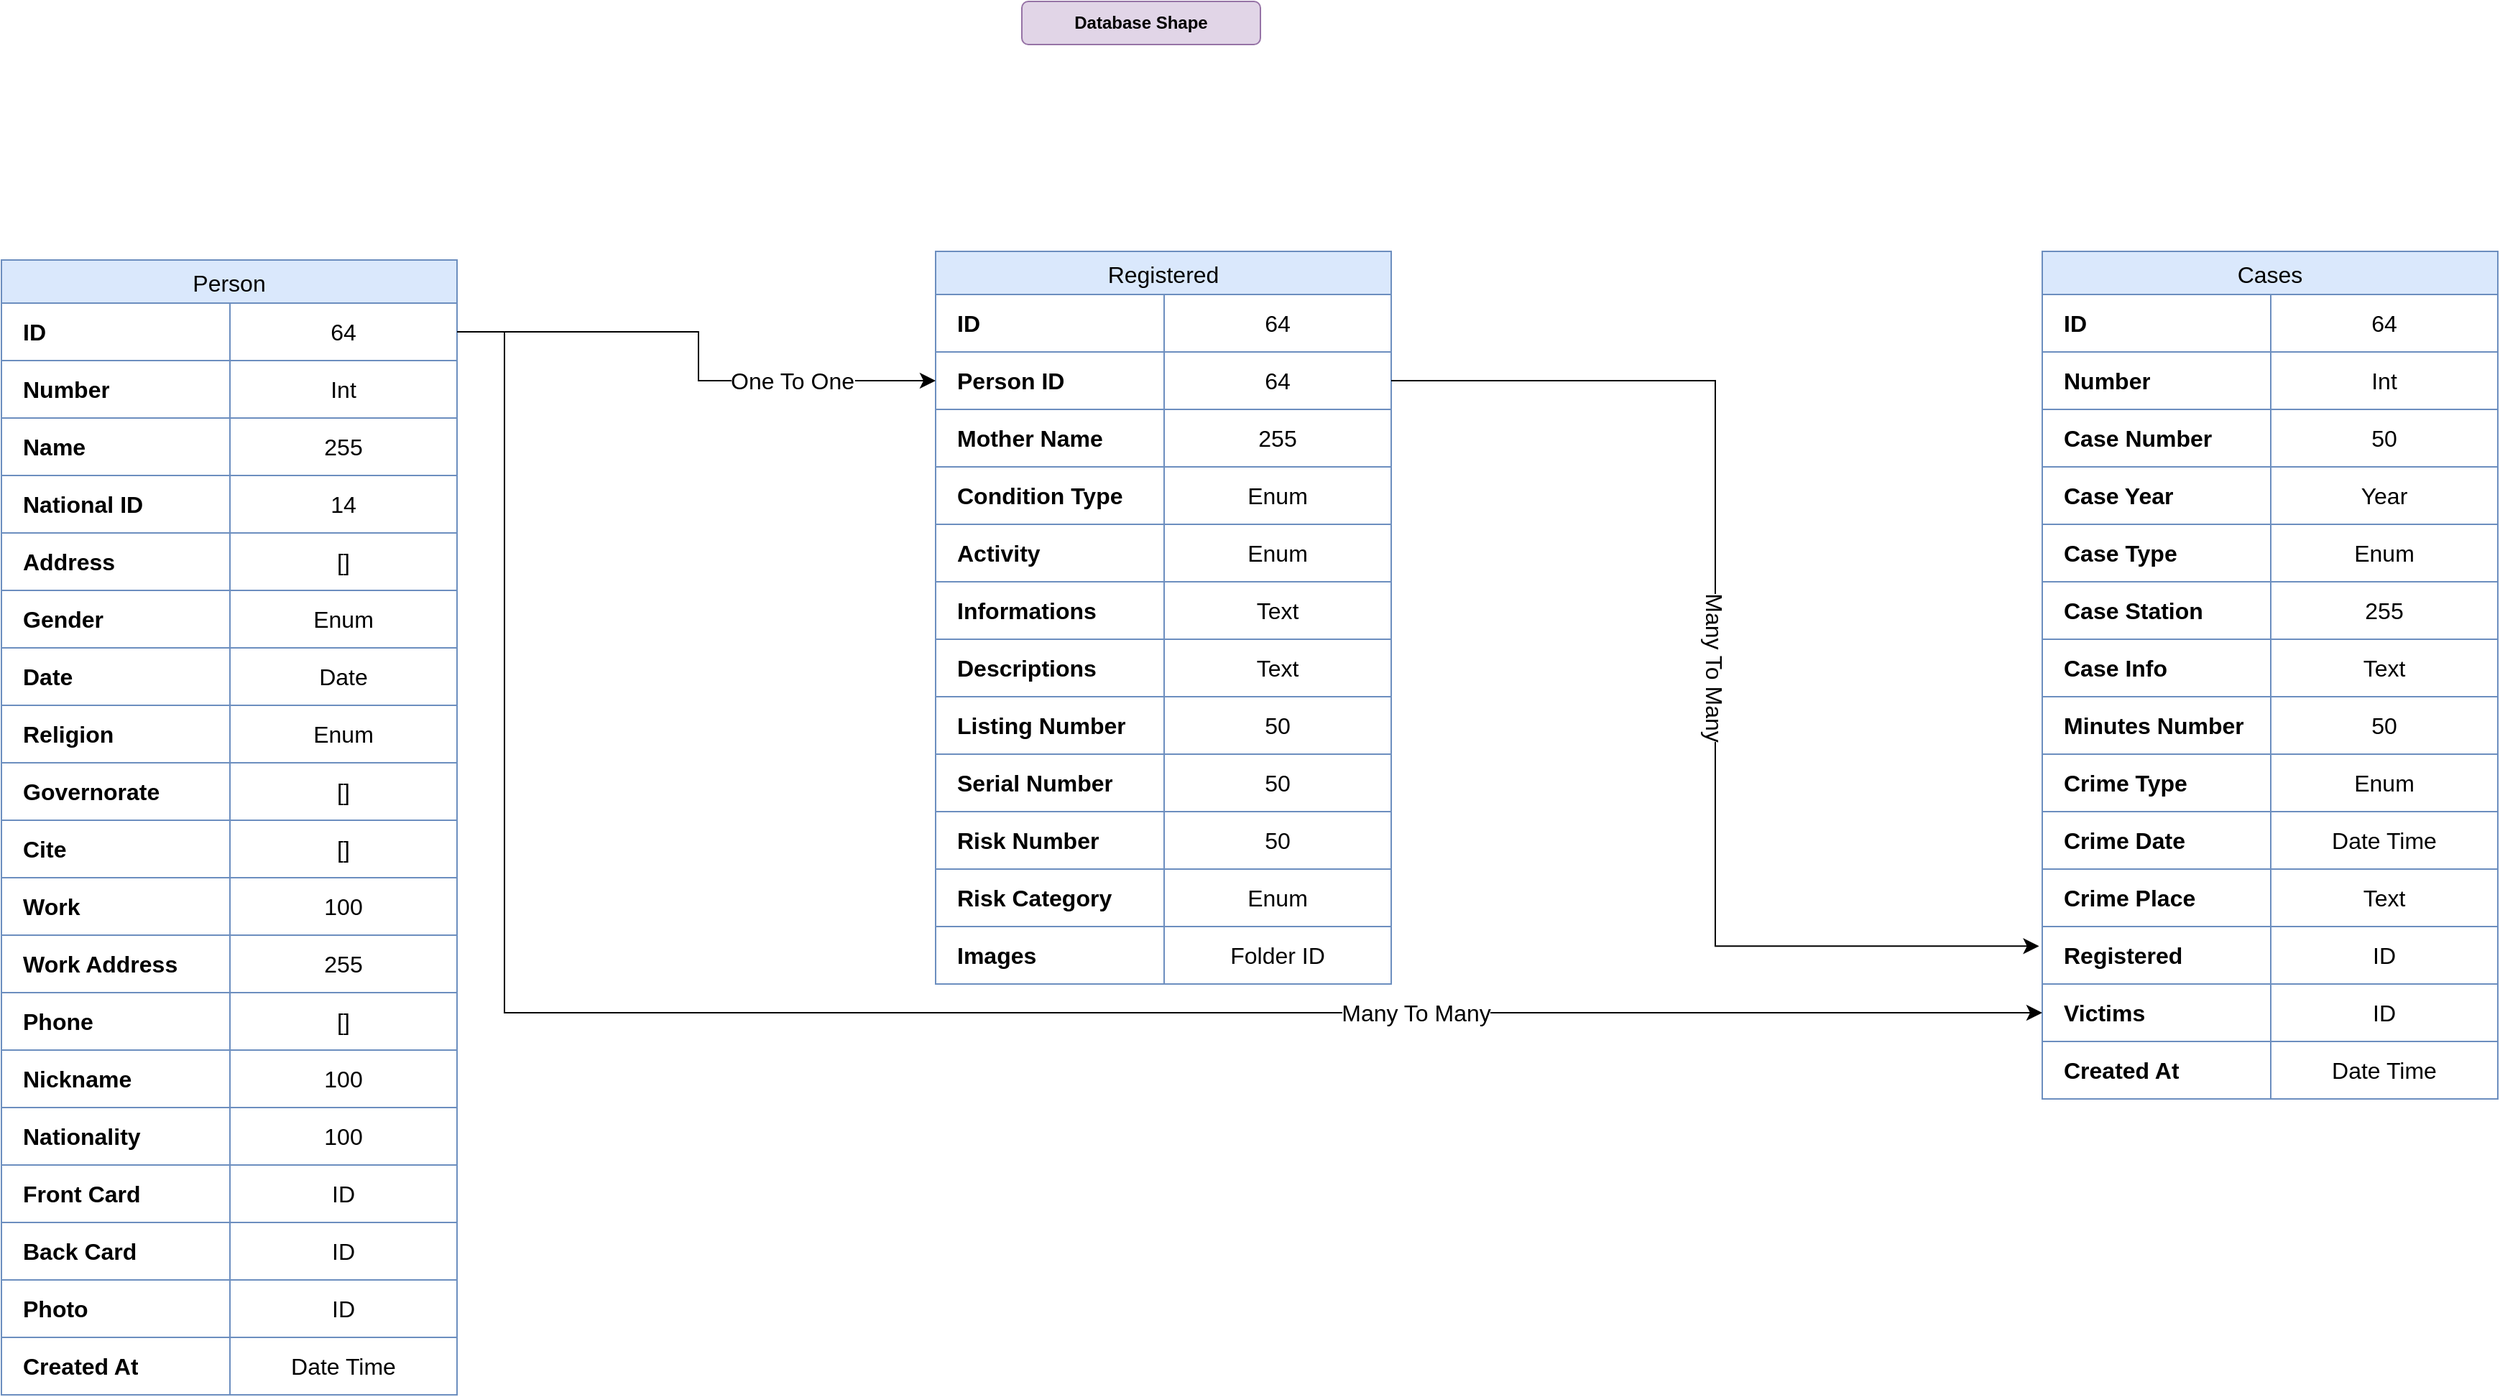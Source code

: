 <mxfile version="26.0.4">
  <diagram name="Page-1" id="yuwX3BlBr9uTxbegYdtH">
    <mxGraphModel dx="2514" dy="2077" grid="1" gridSize="10" guides="1" tooltips="1" connect="1" arrows="1" fold="1" page="1" pageScale="1" pageWidth="827" pageHeight="1169" math="0" shadow="0">
      <root>
        <mxCell id="0" />
        <mxCell id="1" parent="0" />
        <mxCell id="zOw8amXD0q2Xxl5ATmKY-83" value="Database Shape" style="rounded=1;whiteSpace=wrap;html=1;fillColor=#e1d5e7;strokeColor=#9673a6;fontStyle=1" vertex="1" parent="1">
          <mxGeometry x="-90" y="-100" width="166" height="30" as="geometry" />
        </mxCell>
        <mxCell id="zOw8amXD0q2Xxl5ATmKY-234" value="Person" style="shape=table;startSize=30;container=1;collapsible=0;childLayout=tableLayout;strokeColor=#6c8ebf;fontSize=16;fillColor=#dae8fc;" vertex="1" parent="1">
          <mxGeometry x="-800" y="80" width="317" height="790" as="geometry" />
        </mxCell>
        <mxCell id="zOw8amXD0q2Xxl5ATmKY-235" value="" style="shape=tableRow;horizontal=0;startSize=0;swimlaneHead=0;swimlaneBody=0;strokeColor=inherit;top=0;left=0;bottom=0;right=0;collapsible=0;dropTarget=0;fillColor=none;points=[[0,0.5],[1,0.5]];portConstraint=eastwest;fontSize=16;shadow=0;" vertex="1" parent="zOw8amXD0q2Xxl5ATmKY-234">
          <mxGeometry y="30" width="317" height="40" as="geometry" />
        </mxCell>
        <mxCell id="zOw8amXD0q2Xxl5ATmKY-236" value="&lt;span style=&quot;&quot;&gt;&lt;span&gt;ID&lt;/span&gt;&lt;/span&gt;" style="shape=partialRectangle;html=1;connectable=0;strokeColor=inherit;overflow=hidden;fillColor=none;top=0;left=0;bottom=0;right=0;pointerEvents=1;fontSize=16;shadow=0;fontStyle=1;fontColor=light-dark(#000000,#CCCCFF);align=left;verticalAlign=middle;labelBackgroundColor=none;labelBorderColor=none;textShadow=0;whiteSpace=wrap;spacingTop=0;spacing=2;spacingLeft=13;" vertex="1" parent="zOw8amXD0q2Xxl5ATmKY-235">
          <mxGeometry width="159" height="40" as="geometry">
            <mxRectangle width="159" height="40" as="alternateBounds" />
          </mxGeometry>
        </mxCell>
        <mxCell id="zOw8amXD0q2Xxl5ATmKY-237" value="64" style="shape=partialRectangle;html=1;whiteSpace=wrap;connectable=0;strokeColor=inherit;overflow=hidden;fillColor=none;top=0;left=0;bottom=0;right=0;pointerEvents=1;fontSize=16;shadow=0;" vertex="1" parent="zOw8amXD0q2Xxl5ATmKY-235">
          <mxGeometry x="159" width="158" height="40" as="geometry">
            <mxRectangle width="158" height="40" as="alternateBounds" />
          </mxGeometry>
        </mxCell>
        <mxCell id="zOw8amXD0q2Xxl5ATmKY-409" style="shape=tableRow;horizontal=0;startSize=0;swimlaneHead=0;swimlaneBody=0;strokeColor=inherit;top=0;left=0;bottom=0;right=0;collapsible=0;dropTarget=0;fillColor=none;points=[[0,0.5],[1,0.5]];portConstraint=eastwest;fontSize=16;shadow=0;" vertex="1" parent="zOw8amXD0q2Xxl5ATmKY-234">
          <mxGeometry y="70" width="317" height="40" as="geometry" />
        </mxCell>
        <mxCell id="zOw8amXD0q2Xxl5ATmKY-410" value="Number" style="shape=partialRectangle;html=1;connectable=0;strokeColor=inherit;overflow=hidden;fillColor=none;top=0;left=0;bottom=0;right=0;pointerEvents=1;fontSize=16;shadow=0;fontStyle=1;fontColor=light-dark(#000000,#CCCCFF);align=left;verticalAlign=middle;labelBackgroundColor=none;labelBorderColor=none;textShadow=0;whiteSpace=wrap;spacingTop=0;spacing=2;spacingLeft=13;" vertex="1" parent="zOw8amXD0q2Xxl5ATmKY-409">
          <mxGeometry width="159" height="40" as="geometry">
            <mxRectangle width="159" height="40" as="alternateBounds" />
          </mxGeometry>
        </mxCell>
        <mxCell id="zOw8amXD0q2Xxl5ATmKY-411" value="Int" style="shape=partialRectangle;html=1;whiteSpace=wrap;connectable=0;strokeColor=inherit;overflow=hidden;fillColor=none;top=0;left=0;bottom=0;right=0;pointerEvents=1;fontSize=16;shadow=0;" vertex="1" parent="zOw8amXD0q2Xxl5ATmKY-409">
          <mxGeometry x="159" width="158" height="40" as="geometry">
            <mxRectangle width="158" height="40" as="alternateBounds" />
          </mxGeometry>
        </mxCell>
        <mxCell id="zOw8amXD0q2Xxl5ATmKY-239" value="" style="shape=tableRow;horizontal=0;startSize=0;swimlaneHead=0;swimlaneBody=0;strokeColor=inherit;top=0;left=0;bottom=0;right=0;collapsible=0;dropTarget=0;fillColor=none;points=[[0,0.5],[1,0.5]];portConstraint=eastwest;fontSize=16;shadow=0;" vertex="1" parent="zOw8amXD0q2Xxl5ATmKY-234">
          <mxGeometry y="110" width="317" height="40" as="geometry" />
        </mxCell>
        <mxCell id="zOw8amXD0q2Xxl5ATmKY-240" value="Name" style="shape=partialRectangle;html=1;connectable=0;strokeColor=inherit;overflow=hidden;fillColor=none;top=0;left=0;bottom=0;right=0;pointerEvents=1;fontSize=16;shadow=0;fontStyle=1;fontColor=light-dark(#000000,#CCCCFF);align=left;verticalAlign=middle;labelBackgroundColor=none;labelBorderColor=none;textShadow=0;whiteSpace=wrap;spacingTop=0;spacing=2;spacingLeft=13;" vertex="1" parent="zOw8amXD0q2Xxl5ATmKY-239">
          <mxGeometry width="159" height="40" as="geometry">
            <mxRectangle width="159" height="40" as="alternateBounds" />
          </mxGeometry>
        </mxCell>
        <mxCell id="zOw8amXD0q2Xxl5ATmKY-241" value="255" style="shape=partialRectangle;html=1;whiteSpace=wrap;connectable=0;strokeColor=inherit;overflow=hidden;fillColor=none;top=0;left=0;bottom=0;right=0;pointerEvents=1;fontSize=16;shadow=0;" vertex="1" parent="zOw8amXD0q2Xxl5ATmKY-239">
          <mxGeometry x="159" width="158" height="40" as="geometry">
            <mxRectangle width="158" height="40" as="alternateBounds" />
          </mxGeometry>
        </mxCell>
        <mxCell id="zOw8amXD0q2Xxl5ATmKY-243" value="" style="shape=tableRow;horizontal=0;startSize=0;swimlaneHead=0;swimlaneBody=0;strokeColor=inherit;top=0;left=0;bottom=0;right=0;collapsible=0;dropTarget=0;fillColor=none;points=[[0,0.5],[1,0.5]];portConstraint=eastwest;fontSize=16;shadow=0;" vertex="1" parent="zOw8amXD0q2Xxl5ATmKY-234">
          <mxGeometry y="150" width="317" height="40" as="geometry" />
        </mxCell>
        <mxCell id="zOw8amXD0q2Xxl5ATmKY-244" value="&lt;span style=&quot;&quot;&gt;National ID&lt;/span&gt;" style="shape=partialRectangle;html=1;connectable=0;strokeColor=inherit;overflow=hidden;fillColor=none;top=0;left=0;bottom=0;right=0;pointerEvents=1;fontSize=16;shadow=0;fontStyle=1;fontColor=light-dark(#000000,#CCCCFF);align=left;verticalAlign=middle;labelBackgroundColor=none;labelBorderColor=none;textShadow=0;whiteSpace=wrap;spacingTop=0;spacing=2;spacingLeft=13;" vertex="1" parent="zOw8amXD0q2Xxl5ATmKY-243">
          <mxGeometry width="159" height="40" as="geometry">
            <mxRectangle width="159" height="40" as="alternateBounds" />
          </mxGeometry>
        </mxCell>
        <mxCell id="zOw8amXD0q2Xxl5ATmKY-245" value="14" style="shape=partialRectangle;html=1;whiteSpace=wrap;connectable=0;strokeColor=inherit;overflow=hidden;fillColor=none;top=0;left=0;bottom=0;right=0;pointerEvents=1;fontSize=16;shadow=0;" vertex="1" parent="zOw8amXD0q2Xxl5ATmKY-243">
          <mxGeometry x="159" width="158" height="40" as="geometry">
            <mxRectangle width="158" height="40" as="alternateBounds" />
          </mxGeometry>
        </mxCell>
        <mxCell id="zOw8amXD0q2Xxl5ATmKY-251" style="shape=tableRow;horizontal=0;startSize=0;swimlaneHead=0;swimlaneBody=0;strokeColor=inherit;top=0;left=0;bottom=0;right=0;collapsible=0;dropTarget=0;fillColor=none;points=[[0,0.5],[1,0.5]];portConstraint=eastwest;fontSize=16;shadow=0;" vertex="1" parent="zOw8amXD0q2Xxl5ATmKY-234">
          <mxGeometry y="190" width="317" height="40" as="geometry" />
        </mxCell>
        <mxCell id="zOw8amXD0q2Xxl5ATmKY-252" value="Address" style="shape=partialRectangle;html=1;connectable=0;strokeColor=inherit;overflow=hidden;fillColor=none;top=0;left=0;bottom=0;right=0;pointerEvents=1;fontSize=16;shadow=0;fontStyle=1;fontColor=light-dark(#000000,#CCCCFF);align=left;verticalAlign=middle;labelBackgroundColor=none;labelBorderColor=none;textShadow=0;whiteSpace=wrap;spacingTop=0;spacing=2;spacingLeft=13;" vertex="1" parent="zOw8amXD0q2Xxl5ATmKY-251">
          <mxGeometry width="159" height="40" as="geometry">
            <mxRectangle width="159" height="40" as="alternateBounds" />
          </mxGeometry>
        </mxCell>
        <mxCell id="zOw8amXD0q2Xxl5ATmKY-253" value="[]" style="shape=partialRectangle;html=1;whiteSpace=wrap;connectable=0;strokeColor=inherit;overflow=hidden;fillColor=none;top=0;left=0;bottom=0;right=0;pointerEvents=1;fontSize=16;shadow=0;" vertex="1" parent="zOw8amXD0q2Xxl5ATmKY-251">
          <mxGeometry x="159" width="158" height="40" as="geometry">
            <mxRectangle width="158" height="40" as="alternateBounds" />
          </mxGeometry>
        </mxCell>
        <mxCell id="zOw8amXD0q2Xxl5ATmKY-254" style="shape=tableRow;horizontal=0;startSize=0;swimlaneHead=0;swimlaneBody=0;strokeColor=inherit;top=0;left=0;bottom=0;right=0;collapsible=0;dropTarget=0;fillColor=none;points=[[0,0.5],[1,0.5]];portConstraint=eastwest;fontSize=16;shadow=0;" vertex="1" parent="zOw8amXD0q2Xxl5ATmKY-234">
          <mxGeometry y="230" width="317" height="40" as="geometry" />
        </mxCell>
        <mxCell id="zOw8amXD0q2Xxl5ATmKY-255" value="&lt;span style=&quot;&quot;&gt;Gender&lt;/span&gt;" style="shape=partialRectangle;html=1;connectable=0;strokeColor=inherit;overflow=hidden;fillColor=none;top=0;left=0;bottom=0;right=0;pointerEvents=1;fontSize=16;shadow=0;fontStyle=1;fontColor=light-dark(#000000,#CCCCFF);align=left;verticalAlign=middle;labelBackgroundColor=none;labelBorderColor=none;textShadow=0;whiteSpace=wrap;spacingTop=0;spacing=2;spacingLeft=13;" vertex="1" parent="zOw8amXD0q2Xxl5ATmKY-254">
          <mxGeometry width="159" height="40" as="geometry">
            <mxRectangle width="159" height="40" as="alternateBounds" />
          </mxGeometry>
        </mxCell>
        <mxCell id="zOw8amXD0q2Xxl5ATmKY-256" value="Enum" style="shape=partialRectangle;html=1;whiteSpace=wrap;connectable=0;strokeColor=inherit;overflow=hidden;fillColor=none;top=0;left=0;bottom=0;right=0;pointerEvents=1;fontSize=16;shadow=0;" vertex="1" parent="zOw8amXD0q2Xxl5ATmKY-254">
          <mxGeometry x="159" width="158" height="40" as="geometry">
            <mxRectangle width="158" height="40" as="alternateBounds" />
          </mxGeometry>
        </mxCell>
        <mxCell id="zOw8amXD0q2Xxl5ATmKY-257" style="shape=tableRow;horizontal=0;startSize=0;swimlaneHead=0;swimlaneBody=0;strokeColor=inherit;top=0;left=0;bottom=0;right=0;collapsible=0;dropTarget=0;fillColor=none;points=[[0,0.5],[1,0.5]];portConstraint=eastwest;fontSize=16;shadow=0;" vertex="1" parent="zOw8amXD0q2Xxl5ATmKY-234">
          <mxGeometry y="270" width="317" height="40" as="geometry" />
        </mxCell>
        <mxCell id="zOw8amXD0q2Xxl5ATmKY-258" value="Date" style="shape=partialRectangle;html=1;connectable=0;strokeColor=inherit;overflow=hidden;fillColor=none;top=0;left=0;bottom=0;right=0;pointerEvents=1;fontSize=16;shadow=0;fontStyle=1;fontColor=light-dark(#000000,#CCCCFF);align=left;verticalAlign=middle;labelBackgroundColor=none;labelBorderColor=none;textShadow=0;whiteSpace=wrap;spacingTop=0;spacing=2;spacingLeft=13;" vertex="1" parent="zOw8amXD0q2Xxl5ATmKY-257">
          <mxGeometry width="159" height="40" as="geometry">
            <mxRectangle width="159" height="40" as="alternateBounds" />
          </mxGeometry>
        </mxCell>
        <mxCell id="zOw8amXD0q2Xxl5ATmKY-259" value="Date" style="shape=partialRectangle;html=1;whiteSpace=wrap;connectable=0;strokeColor=inherit;overflow=hidden;fillColor=none;top=0;left=0;bottom=0;right=0;pointerEvents=1;fontSize=16;shadow=0;" vertex="1" parent="zOw8amXD0q2Xxl5ATmKY-257">
          <mxGeometry x="159" width="158" height="40" as="geometry">
            <mxRectangle width="158" height="40" as="alternateBounds" />
          </mxGeometry>
        </mxCell>
        <mxCell id="zOw8amXD0q2Xxl5ATmKY-263" style="shape=tableRow;horizontal=0;startSize=0;swimlaneHead=0;swimlaneBody=0;strokeColor=inherit;top=0;left=0;bottom=0;right=0;collapsible=0;dropTarget=0;fillColor=none;points=[[0,0.5],[1,0.5]];portConstraint=eastwest;fontSize=16;shadow=0;" vertex="1" parent="zOw8amXD0q2Xxl5ATmKY-234">
          <mxGeometry y="310" width="317" height="40" as="geometry" />
        </mxCell>
        <mxCell id="zOw8amXD0q2Xxl5ATmKY-264" value="Religion" style="shape=partialRectangle;html=1;connectable=0;strokeColor=inherit;overflow=hidden;fillColor=none;top=0;left=0;bottom=0;right=0;pointerEvents=1;fontSize=16;shadow=0;fontStyle=1;fontColor=light-dark(#000000,#CCCCFF);align=left;verticalAlign=middle;labelBackgroundColor=none;labelBorderColor=none;textShadow=0;whiteSpace=wrap;spacingTop=0;spacing=2;spacingLeft=13;" vertex="1" parent="zOw8amXD0q2Xxl5ATmKY-263">
          <mxGeometry width="159" height="40" as="geometry">
            <mxRectangle width="159" height="40" as="alternateBounds" />
          </mxGeometry>
        </mxCell>
        <mxCell id="zOw8amXD0q2Xxl5ATmKY-265" value="Enum" style="shape=partialRectangle;html=1;whiteSpace=wrap;connectable=0;strokeColor=inherit;overflow=hidden;fillColor=none;top=0;left=0;bottom=0;right=0;pointerEvents=1;fontSize=16;shadow=0;" vertex="1" parent="zOw8amXD0q2Xxl5ATmKY-263">
          <mxGeometry x="159" width="158" height="40" as="geometry">
            <mxRectangle width="158" height="40" as="alternateBounds" />
          </mxGeometry>
        </mxCell>
        <mxCell id="zOw8amXD0q2Xxl5ATmKY-266" style="shape=tableRow;horizontal=0;startSize=0;swimlaneHead=0;swimlaneBody=0;strokeColor=inherit;top=0;left=0;bottom=0;right=0;collapsible=0;dropTarget=0;fillColor=none;points=[[0,0.5],[1,0.5]];portConstraint=eastwest;fontSize=16;shadow=0;" vertex="1" parent="zOw8amXD0q2Xxl5ATmKY-234">
          <mxGeometry y="350" width="317" height="40" as="geometry" />
        </mxCell>
        <mxCell id="zOw8amXD0q2Xxl5ATmKY-267" value="Governorate" style="shape=partialRectangle;html=1;connectable=0;strokeColor=inherit;overflow=hidden;fillColor=none;top=0;left=0;bottom=0;right=0;pointerEvents=1;fontSize=16;shadow=0;fontStyle=1;fontColor=light-dark(#000000,#CCCCFF);align=left;verticalAlign=middle;labelBackgroundColor=none;labelBorderColor=none;textShadow=0;whiteSpace=wrap;spacingTop=0;spacing=2;spacingLeft=13;" vertex="1" parent="zOw8amXD0q2Xxl5ATmKY-266">
          <mxGeometry width="159" height="40" as="geometry">
            <mxRectangle width="159" height="40" as="alternateBounds" />
          </mxGeometry>
        </mxCell>
        <mxCell id="zOw8amXD0q2Xxl5ATmKY-268" value="[]" style="shape=partialRectangle;html=1;whiteSpace=wrap;connectable=0;strokeColor=inherit;overflow=hidden;fillColor=none;top=0;left=0;bottom=0;right=0;pointerEvents=1;fontSize=16;shadow=0;" vertex="1" parent="zOw8amXD0q2Xxl5ATmKY-266">
          <mxGeometry x="159" width="158" height="40" as="geometry">
            <mxRectangle width="158" height="40" as="alternateBounds" />
          </mxGeometry>
        </mxCell>
        <mxCell id="zOw8amXD0q2Xxl5ATmKY-269" style="shape=tableRow;horizontal=0;startSize=0;swimlaneHead=0;swimlaneBody=0;strokeColor=inherit;top=0;left=0;bottom=0;right=0;collapsible=0;dropTarget=0;fillColor=none;points=[[0,0.5],[1,0.5]];portConstraint=eastwest;fontSize=16;shadow=0;" vertex="1" parent="zOw8amXD0q2Xxl5ATmKY-234">
          <mxGeometry y="390" width="317" height="40" as="geometry" />
        </mxCell>
        <mxCell id="zOw8amXD0q2Xxl5ATmKY-270" value="Cite" style="shape=partialRectangle;html=1;connectable=0;strokeColor=inherit;overflow=hidden;fillColor=none;top=0;left=0;bottom=0;right=0;pointerEvents=1;fontSize=16;shadow=0;fontStyle=1;fontColor=light-dark(#000000,#CCCCFF);align=left;verticalAlign=middle;labelBackgroundColor=none;labelBorderColor=none;textShadow=0;whiteSpace=wrap;spacingTop=0;spacing=2;spacingLeft=13;" vertex="1" parent="zOw8amXD0q2Xxl5ATmKY-269">
          <mxGeometry width="159" height="40" as="geometry">
            <mxRectangle width="159" height="40" as="alternateBounds" />
          </mxGeometry>
        </mxCell>
        <mxCell id="zOw8amXD0q2Xxl5ATmKY-271" value="[]" style="shape=partialRectangle;html=1;whiteSpace=wrap;connectable=0;strokeColor=inherit;overflow=hidden;fillColor=none;top=0;left=0;bottom=0;right=0;pointerEvents=1;fontSize=16;shadow=0;" vertex="1" parent="zOw8amXD0q2Xxl5ATmKY-269">
          <mxGeometry x="159" width="158" height="40" as="geometry">
            <mxRectangle width="158" height="40" as="alternateBounds" />
          </mxGeometry>
        </mxCell>
        <mxCell id="zOw8amXD0q2Xxl5ATmKY-272" style="shape=tableRow;horizontal=0;startSize=0;swimlaneHead=0;swimlaneBody=0;strokeColor=inherit;top=0;left=0;bottom=0;right=0;collapsible=0;dropTarget=0;fillColor=none;points=[[0,0.5],[1,0.5]];portConstraint=eastwest;fontSize=16;shadow=0;" vertex="1" parent="zOw8amXD0q2Xxl5ATmKY-234">
          <mxGeometry y="430" width="317" height="40" as="geometry" />
        </mxCell>
        <mxCell id="zOw8amXD0q2Xxl5ATmKY-273" value="Work" style="shape=partialRectangle;html=1;connectable=0;strokeColor=inherit;overflow=hidden;fillColor=none;top=0;left=0;bottom=0;right=0;pointerEvents=1;fontSize=16;shadow=0;fontStyle=1;fontColor=light-dark(#000000,#CCCCFF);align=left;verticalAlign=middle;labelBackgroundColor=none;labelBorderColor=none;textShadow=0;whiteSpace=wrap;spacingTop=0;spacing=2;spacingLeft=13;" vertex="1" parent="zOw8amXD0q2Xxl5ATmKY-272">
          <mxGeometry width="159" height="40" as="geometry">
            <mxRectangle width="159" height="40" as="alternateBounds" />
          </mxGeometry>
        </mxCell>
        <mxCell id="zOw8amXD0q2Xxl5ATmKY-274" value="100" style="shape=partialRectangle;html=1;whiteSpace=wrap;connectable=0;strokeColor=inherit;overflow=hidden;fillColor=none;top=0;left=0;bottom=0;right=0;pointerEvents=1;fontSize=16;shadow=0;" vertex="1" parent="zOw8amXD0q2Xxl5ATmKY-272">
          <mxGeometry x="159" width="158" height="40" as="geometry">
            <mxRectangle width="158" height="40" as="alternateBounds" />
          </mxGeometry>
        </mxCell>
        <mxCell id="zOw8amXD0q2Xxl5ATmKY-275" style="shape=tableRow;horizontal=0;startSize=0;swimlaneHead=0;swimlaneBody=0;strokeColor=inherit;top=0;left=0;bottom=0;right=0;collapsible=0;dropTarget=0;fillColor=none;points=[[0,0.5],[1,0.5]];portConstraint=eastwest;fontSize=16;shadow=0;" vertex="1" parent="zOw8amXD0q2Xxl5ATmKY-234">
          <mxGeometry y="470" width="317" height="40" as="geometry" />
        </mxCell>
        <mxCell id="zOw8amXD0q2Xxl5ATmKY-276" value="Work Address" style="shape=partialRectangle;html=1;connectable=0;strokeColor=inherit;overflow=hidden;fillColor=none;top=0;left=0;bottom=0;right=0;pointerEvents=1;fontSize=16;shadow=0;fontStyle=1;fontColor=light-dark(#000000,#CCCCFF);align=left;verticalAlign=middle;labelBackgroundColor=none;labelBorderColor=none;textShadow=0;whiteSpace=wrap;spacingTop=0;spacing=2;spacingLeft=13;" vertex="1" parent="zOw8amXD0q2Xxl5ATmKY-275">
          <mxGeometry width="159" height="40" as="geometry">
            <mxRectangle width="159" height="40" as="alternateBounds" />
          </mxGeometry>
        </mxCell>
        <mxCell id="zOw8amXD0q2Xxl5ATmKY-277" value="255" style="shape=partialRectangle;html=1;whiteSpace=wrap;connectable=0;strokeColor=inherit;overflow=hidden;fillColor=none;top=0;left=0;bottom=0;right=0;pointerEvents=1;fontSize=16;shadow=0;" vertex="1" parent="zOw8amXD0q2Xxl5ATmKY-275">
          <mxGeometry x="159" width="158" height="40" as="geometry">
            <mxRectangle width="158" height="40" as="alternateBounds" />
          </mxGeometry>
        </mxCell>
        <mxCell id="zOw8amXD0q2Xxl5ATmKY-278" style="shape=tableRow;horizontal=0;startSize=0;swimlaneHead=0;swimlaneBody=0;strokeColor=inherit;top=0;left=0;bottom=0;right=0;collapsible=0;dropTarget=0;fillColor=none;points=[[0,0.5],[1,0.5]];portConstraint=eastwest;fontSize=16;shadow=0;" vertex="1" parent="zOw8amXD0q2Xxl5ATmKY-234">
          <mxGeometry y="510" width="317" height="40" as="geometry" />
        </mxCell>
        <mxCell id="zOw8amXD0q2Xxl5ATmKY-279" value="Phone" style="shape=partialRectangle;html=1;connectable=0;strokeColor=inherit;overflow=hidden;fillColor=none;top=0;left=0;bottom=0;right=0;pointerEvents=1;fontSize=16;shadow=0;fontStyle=1;fontColor=light-dark(#000000,#CCCCFF);align=left;verticalAlign=middle;labelBackgroundColor=none;labelBorderColor=none;textShadow=0;whiteSpace=wrap;spacingTop=0;spacing=2;spacingLeft=13;" vertex="1" parent="zOw8amXD0q2Xxl5ATmKY-278">
          <mxGeometry width="159" height="40" as="geometry">
            <mxRectangle width="159" height="40" as="alternateBounds" />
          </mxGeometry>
        </mxCell>
        <mxCell id="zOw8amXD0q2Xxl5ATmKY-280" value="[]" style="shape=partialRectangle;html=1;whiteSpace=wrap;connectable=0;strokeColor=inherit;overflow=hidden;fillColor=none;top=0;left=0;bottom=0;right=0;pointerEvents=1;fontSize=16;shadow=0;" vertex="1" parent="zOw8amXD0q2Xxl5ATmKY-278">
          <mxGeometry x="159" width="158" height="40" as="geometry">
            <mxRectangle width="158" height="40" as="alternateBounds" />
          </mxGeometry>
        </mxCell>
        <mxCell id="zOw8amXD0q2Xxl5ATmKY-281" style="shape=tableRow;horizontal=0;startSize=0;swimlaneHead=0;swimlaneBody=0;strokeColor=inherit;top=0;left=0;bottom=0;right=0;collapsible=0;dropTarget=0;fillColor=none;points=[[0,0.5],[1,0.5]];portConstraint=eastwest;fontSize=16;shadow=0;" vertex="1" parent="zOw8amXD0q2Xxl5ATmKY-234">
          <mxGeometry y="550" width="317" height="40" as="geometry" />
        </mxCell>
        <mxCell id="zOw8amXD0q2Xxl5ATmKY-282" value="Nickname" style="shape=partialRectangle;html=1;connectable=0;strokeColor=inherit;overflow=hidden;fillColor=none;top=0;left=0;bottom=0;right=0;pointerEvents=1;fontSize=16;shadow=0;fontStyle=1;fontColor=light-dark(#000000,#CCCCFF);align=left;verticalAlign=middle;labelBackgroundColor=none;labelBorderColor=none;textShadow=0;whiteSpace=wrap;spacingTop=0;spacing=2;spacingLeft=13;" vertex="1" parent="zOw8amXD0q2Xxl5ATmKY-281">
          <mxGeometry width="159" height="40" as="geometry">
            <mxRectangle width="159" height="40" as="alternateBounds" />
          </mxGeometry>
        </mxCell>
        <mxCell id="zOw8amXD0q2Xxl5ATmKY-283" value="100" style="shape=partialRectangle;html=1;whiteSpace=wrap;connectable=0;strokeColor=inherit;overflow=hidden;fillColor=none;top=0;left=0;bottom=0;right=0;pointerEvents=1;fontSize=16;shadow=0;" vertex="1" parent="zOw8amXD0q2Xxl5ATmKY-281">
          <mxGeometry x="159" width="158" height="40" as="geometry">
            <mxRectangle width="158" height="40" as="alternateBounds" />
          </mxGeometry>
        </mxCell>
        <mxCell id="zOw8amXD0q2Xxl5ATmKY-284" style="shape=tableRow;horizontal=0;startSize=0;swimlaneHead=0;swimlaneBody=0;strokeColor=inherit;top=0;left=0;bottom=0;right=0;collapsible=0;dropTarget=0;fillColor=none;points=[[0,0.5],[1,0.5]];portConstraint=eastwest;fontSize=16;shadow=0;" vertex="1" parent="zOw8amXD0q2Xxl5ATmKY-234">
          <mxGeometry y="590" width="317" height="40" as="geometry" />
        </mxCell>
        <mxCell id="zOw8amXD0q2Xxl5ATmKY-285" value="Nationality" style="shape=partialRectangle;html=1;connectable=0;strokeColor=inherit;overflow=hidden;fillColor=none;top=0;left=0;bottom=0;right=0;pointerEvents=1;fontSize=16;shadow=0;fontStyle=1;fontColor=light-dark(#000000,#CCCCFF);align=left;verticalAlign=middle;labelBackgroundColor=none;labelBorderColor=none;textShadow=0;whiteSpace=wrap;spacingTop=0;spacing=2;spacingLeft=13;" vertex="1" parent="zOw8amXD0q2Xxl5ATmKY-284">
          <mxGeometry width="159" height="40" as="geometry">
            <mxRectangle width="159" height="40" as="alternateBounds" />
          </mxGeometry>
        </mxCell>
        <mxCell id="zOw8amXD0q2Xxl5ATmKY-286" value="100" style="shape=partialRectangle;html=1;whiteSpace=wrap;connectable=0;strokeColor=inherit;overflow=hidden;fillColor=none;top=0;left=0;bottom=0;right=0;pointerEvents=1;fontSize=16;shadow=0;" vertex="1" parent="zOw8amXD0q2Xxl5ATmKY-284">
          <mxGeometry x="159" width="158" height="40" as="geometry">
            <mxRectangle width="158" height="40" as="alternateBounds" />
          </mxGeometry>
        </mxCell>
        <mxCell id="zOw8amXD0q2Xxl5ATmKY-287" style="shape=tableRow;horizontal=0;startSize=0;swimlaneHead=0;swimlaneBody=0;strokeColor=inherit;top=0;left=0;bottom=0;right=0;collapsible=0;dropTarget=0;fillColor=none;points=[[0,0.5],[1,0.5]];portConstraint=eastwest;fontSize=16;shadow=0;" vertex="1" parent="zOw8amXD0q2Xxl5ATmKY-234">
          <mxGeometry y="630" width="317" height="40" as="geometry" />
        </mxCell>
        <mxCell id="zOw8amXD0q2Xxl5ATmKY-288" value="Front Card" style="shape=partialRectangle;html=1;connectable=0;strokeColor=inherit;overflow=hidden;fillColor=none;top=0;left=0;bottom=0;right=0;pointerEvents=1;fontSize=16;shadow=0;fontStyle=1;fontColor=light-dark(#000000,#CCCCFF);align=left;verticalAlign=middle;labelBackgroundColor=none;labelBorderColor=none;textShadow=0;whiteSpace=wrap;spacingTop=0;spacing=2;spacingLeft=13;" vertex="1" parent="zOw8amXD0q2Xxl5ATmKY-287">
          <mxGeometry width="159" height="40" as="geometry">
            <mxRectangle width="159" height="40" as="alternateBounds" />
          </mxGeometry>
        </mxCell>
        <mxCell id="zOw8amXD0q2Xxl5ATmKY-289" value="ID" style="shape=partialRectangle;html=1;whiteSpace=wrap;connectable=0;strokeColor=inherit;overflow=hidden;fillColor=none;top=0;left=0;bottom=0;right=0;pointerEvents=1;fontSize=16;shadow=0;" vertex="1" parent="zOw8amXD0q2Xxl5ATmKY-287">
          <mxGeometry x="159" width="158" height="40" as="geometry">
            <mxRectangle width="158" height="40" as="alternateBounds" />
          </mxGeometry>
        </mxCell>
        <mxCell id="zOw8amXD0q2Xxl5ATmKY-290" style="shape=tableRow;horizontal=0;startSize=0;swimlaneHead=0;swimlaneBody=0;strokeColor=inherit;top=0;left=0;bottom=0;right=0;collapsible=0;dropTarget=0;fillColor=none;points=[[0,0.5],[1,0.5]];portConstraint=eastwest;fontSize=16;shadow=0;" vertex="1" parent="zOw8amXD0q2Xxl5ATmKY-234">
          <mxGeometry y="670" width="317" height="40" as="geometry" />
        </mxCell>
        <mxCell id="zOw8amXD0q2Xxl5ATmKY-291" value="Back Card" style="shape=partialRectangle;html=1;connectable=0;strokeColor=inherit;overflow=hidden;fillColor=none;top=0;left=0;bottom=0;right=0;pointerEvents=1;fontSize=16;shadow=0;fontStyle=1;fontColor=light-dark(#000000,#CCCCFF);align=left;verticalAlign=middle;labelBackgroundColor=none;labelBorderColor=none;textShadow=0;whiteSpace=wrap;spacingTop=0;spacing=2;spacingLeft=13;" vertex="1" parent="zOw8amXD0q2Xxl5ATmKY-290">
          <mxGeometry width="159" height="40" as="geometry">
            <mxRectangle width="159" height="40" as="alternateBounds" />
          </mxGeometry>
        </mxCell>
        <mxCell id="zOw8amXD0q2Xxl5ATmKY-292" value="ID" style="shape=partialRectangle;html=1;whiteSpace=wrap;connectable=0;strokeColor=inherit;overflow=hidden;fillColor=none;top=0;left=0;bottom=0;right=0;pointerEvents=1;fontSize=16;shadow=0;" vertex="1" parent="zOw8amXD0q2Xxl5ATmKY-290">
          <mxGeometry x="159" width="158" height="40" as="geometry">
            <mxRectangle width="158" height="40" as="alternateBounds" />
          </mxGeometry>
        </mxCell>
        <mxCell id="zOw8amXD0q2Xxl5ATmKY-293" style="shape=tableRow;horizontal=0;startSize=0;swimlaneHead=0;swimlaneBody=0;strokeColor=inherit;top=0;left=0;bottom=0;right=0;collapsible=0;dropTarget=0;fillColor=none;points=[[0,0.5],[1,0.5]];portConstraint=eastwest;fontSize=16;shadow=0;" vertex="1" parent="zOw8amXD0q2Xxl5ATmKY-234">
          <mxGeometry y="710" width="317" height="40" as="geometry" />
        </mxCell>
        <mxCell id="zOw8amXD0q2Xxl5ATmKY-294" value="Photo" style="shape=partialRectangle;html=1;connectable=0;strokeColor=inherit;overflow=hidden;fillColor=none;top=0;left=0;bottom=0;right=0;pointerEvents=1;fontSize=16;shadow=0;fontStyle=1;fontColor=light-dark(#000000,#CCCCFF);align=left;verticalAlign=middle;labelBackgroundColor=none;labelBorderColor=none;textShadow=0;whiteSpace=wrap;spacingTop=0;spacing=2;spacingLeft=13;" vertex="1" parent="zOw8amXD0q2Xxl5ATmKY-293">
          <mxGeometry width="159" height="40" as="geometry">
            <mxRectangle width="159" height="40" as="alternateBounds" />
          </mxGeometry>
        </mxCell>
        <mxCell id="zOw8amXD0q2Xxl5ATmKY-295" value="ID" style="shape=partialRectangle;html=1;whiteSpace=wrap;connectable=0;strokeColor=inherit;overflow=hidden;fillColor=none;top=0;left=0;bottom=0;right=0;pointerEvents=1;fontSize=16;shadow=0;" vertex="1" parent="zOw8amXD0q2Xxl5ATmKY-293">
          <mxGeometry x="159" width="158" height="40" as="geometry">
            <mxRectangle width="158" height="40" as="alternateBounds" />
          </mxGeometry>
        </mxCell>
        <mxCell id="zOw8amXD0q2Xxl5ATmKY-296" style="shape=tableRow;horizontal=0;startSize=0;swimlaneHead=0;swimlaneBody=0;strokeColor=inherit;top=0;left=0;bottom=0;right=0;collapsible=0;dropTarget=0;fillColor=none;points=[[0,0.5],[1,0.5]];portConstraint=eastwest;fontSize=16;shadow=0;" vertex="1" parent="zOw8amXD0q2Xxl5ATmKY-234">
          <mxGeometry y="750" width="317" height="40" as="geometry" />
        </mxCell>
        <mxCell id="zOw8amXD0q2Xxl5ATmKY-297" value="Created At" style="shape=partialRectangle;html=1;connectable=0;strokeColor=inherit;overflow=hidden;fillColor=none;top=0;left=0;bottom=0;right=0;pointerEvents=1;fontSize=16;shadow=0;fontStyle=1;fontColor=light-dark(#000000,#CCCCFF);align=left;verticalAlign=middle;labelBackgroundColor=none;labelBorderColor=none;textShadow=0;whiteSpace=wrap;spacingTop=0;spacing=2;spacingLeft=13;" vertex="1" parent="zOw8amXD0q2Xxl5ATmKY-296">
          <mxGeometry width="159" height="40" as="geometry">
            <mxRectangle width="159" height="40" as="alternateBounds" />
          </mxGeometry>
        </mxCell>
        <mxCell id="zOw8amXD0q2Xxl5ATmKY-298" value="Date Time" style="shape=partialRectangle;html=1;whiteSpace=wrap;connectable=0;strokeColor=inherit;overflow=hidden;fillColor=none;top=0;left=0;bottom=0;right=0;pointerEvents=1;fontSize=16;shadow=0;" vertex="1" parent="zOw8amXD0q2Xxl5ATmKY-296">
          <mxGeometry x="159" width="158" height="40" as="geometry">
            <mxRectangle width="158" height="40" as="alternateBounds" />
          </mxGeometry>
        </mxCell>
        <mxCell id="zOw8amXD0q2Xxl5ATmKY-299" value="Registered" style="shape=table;startSize=30;container=1;collapsible=0;childLayout=tableLayout;strokeColor=#6c8ebf;fontSize=16;fillColor=#dae8fc;" vertex="1" parent="1">
          <mxGeometry x="-150" y="74" width="317" height="510" as="geometry" />
        </mxCell>
        <mxCell id="zOw8amXD0q2Xxl5ATmKY-300" value="" style="shape=tableRow;horizontal=0;startSize=0;swimlaneHead=0;swimlaneBody=0;strokeColor=inherit;top=0;left=0;bottom=0;right=0;collapsible=0;dropTarget=0;fillColor=none;points=[[0,0.5],[1,0.5]];portConstraint=eastwest;fontSize=16;shadow=0;" vertex="1" parent="zOw8amXD0q2Xxl5ATmKY-299">
          <mxGeometry y="30" width="317" height="40" as="geometry" />
        </mxCell>
        <mxCell id="zOw8amXD0q2Xxl5ATmKY-301" value="&lt;span style=&quot;&quot;&gt;&lt;span&gt;ID&lt;/span&gt;&lt;/span&gt;" style="shape=partialRectangle;html=1;connectable=0;strokeColor=inherit;overflow=hidden;fillColor=none;top=0;left=0;bottom=0;right=0;pointerEvents=1;fontSize=16;shadow=0;fontStyle=1;fontColor=light-dark(#000000,#CCCCFF);align=left;verticalAlign=middle;labelBackgroundColor=none;labelBorderColor=none;textShadow=0;whiteSpace=wrap;spacingTop=0;spacing=2;spacingLeft=13;" vertex="1" parent="zOw8amXD0q2Xxl5ATmKY-300">
          <mxGeometry width="159" height="40" as="geometry">
            <mxRectangle width="159" height="40" as="alternateBounds" />
          </mxGeometry>
        </mxCell>
        <mxCell id="zOw8amXD0q2Xxl5ATmKY-302" value="64" style="shape=partialRectangle;html=1;whiteSpace=wrap;connectable=0;strokeColor=inherit;overflow=hidden;fillColor=none;top=0;left=0;bottom=0;right=0;pointerEvents=1;fontSize=16;shadow=0;" vertex="1" parent="zOw8amXD0q2Xxl5ATmKY-300">
          <mxGeometry x="159" width="158" height="40" as="geometry">
            <mxRectangle width="158" height="40" as="alternateBounds" />
          </mxGeometry>
        </mxCell>
        <mxCell id="zOw8amXD0q2Xxl5ATmKY-303" value="" style="shape=tableRow;horizontal=0;startSize=0;swimlaneHead=0;swimlaneBody=0;strokeColor=inherit;top=0;left=0;bottom=0;right=0;collapsible=0;dropTarget=0;fillColor=none;points=[[0,0.5],[1,0.5]];portConstraint=eastwest;fontSize=16;shadow=0;" vertex="1" parent="zOw8amXD0q2Xxl5ATmKY-299">
          <mxGeometry y="70" width="317" height="40" as="geometry" />
        </mxCell>
        <mxCell id="zOw8amXD0q2Xxl5ATmKY-304" value="Person ID" style="shape=partialRectangle;html=1;connectable=0;strokeColor=inherit;overflow=hidden;fillColor=none;top=0;left=0;bottom=0;right=0;pointerEvents=1;fontSize=16;shadow=0;fontStyle=1;fontColor=light-dark(#000000,#CCCCFF);align=left;verticalAlign=middle;labelBackgroundColor=none;labelBorderColor=none;textShadow=0;whiteSpace=wrap;spacingTop=0;spacing=2;spacingLeft=13;" vertex="1" parent="zOw8amXD0q2Xxl5ATmKY-303">
          <mxGeometry width="159" height="40" as="geometry">
            <mxRectangle width="159" height="40" as="alternateBounds" />
          </mxGeometry>
        </mxCell>
        <mxCell id="zOw8amXD0q2Xxl5ATmKY-305" value="64" style="shape=partialRectangle;html=1;whiteSpace=wrap;connectable=0;strokeColor=inherit;overflow=hidden;fillColor=none;top=0;left=0;bottom=0;right=0;pointerEvents=1;fontSize=16;shadow=0;" vertex="1" parent="zOw8amXD0q2Xxl5ATmKY-303">
          <mxGeometry x="159" width="158" height="40" as="geometry">
            <mxRectangle width="158" height="40" as="alternateBounds" />
          </mxGeometry>
        </mxCell>
        <mxCell id="zOw8amXD0q2Xxl5ATmKY-306" value="" style="shape=tableRow;horizontal=0;startSize=0;swimlaneHead=0;swimlaneBody=0;strokeColor=inherit;top=0;left=0;bottom=0;right=0;collapsible=0;dropTarget=0;fillColor=none;points=[[0,0.5],[1,0.5]];portConstraint=eastwest;fontSize=16;shadow=0;" vertex="1" parent="zOw8amXD0q2Xxl5ATmKY-299">
          <mxGeometry y="110" width="317" height="40" as="geometry" />
        </mxCell>
        <mxCell id="zOw8amXD0q2Xxl5ATmKY-307" value="Mother Name" style="shape=partialRectangle;html=1;connectable=0;strokeColor=inherit;overflow=hidden;fillColor=none;top=0;left=0;bottom=0;right=0;pointerEvents=1;fontSize=16;shadow=0;fontStyle=1;fontColor=light-dark(#000000,#CCCCFF);align=left;verticalAlign=middle;labelBackgroundColor=none;labelBorderColor=none;textShadow=0;whiteSpace=wrap;spacingTop=0;spacing=2;spacingLeft=13;" vertex="1" parent="zOw8amXD0q2Xxl5ATmKY-306">
          <mxGeometry width="159" height="40" as="geometry">
            <mxRectangle width="159" height="40" as="alternateBounds" />
          </mxGeometry>
        </mxCell>
        <mxCell id="zOw8amXD0q2Xxl5ATmKY-308" value="255" style="shape=partialRectangle;html=1;whiteSpace=wrap;connectable=0;strokeColor=inherit;overflow=hidden;fillColor=none;top=0;left=0;bottom=0;right=0;pointerEvents=1;fontSize=16;shadow=0;" vertex="1" parent="zOw8amXD0q2Xxl5ATmKY-306">
          <mxGeometry x="159" width="158" height="40" as="geometry">
            <mxRectangle width="158" height="40" as="alternateBounds" />
          </mxGeometry>
        </mxCell>
        <mxCell id="zOw8amXD0q2Xxl5ATmKY-309" style="shape=tableRow;horizontal=0;startSize=0;swimlaneHead=0;swimlaneBody=0;strokeColor=inherit;top=0;left=0;bottom=0;right=0;collapsible=0;dropTarget=0;fillColor=none;points=[[0,0.5],[1,0.5]];portConstraint=eastwest;fontSize=16;shadow=0;" vertex="1" parent="zOw8amXD0q2Xxl5ATmKY-299">
          <mxGeometry y="150" width="317" height="40" as="geometry" />
        </mxCell>
        <mxCell id="zOw8amXD0q2Xxl5ATmKY-310" value="Condition Type" style="shape=partialRectangle;html=1;connectable=0;strokeColor=inherit;overflow=hidden;fillColor=none;top=0;left=0;bottom=0;right=0;pointerEvents=1;fontSize=16;shadow=0;fontStyle=1;fontColor=light-dark(#000000,#CCCCFF);align=left;verticalAlign=middle;labelBackgroundColor=none;labelBorderColor=none;textShadow=0;whiteSpace=wrap;spacingTop=0;spacing=2;spacingLeft=13;" vertex="1" parent="zOw8amXD0q2Xxl5ATmKY-309">
          <mxGeometry width="159" height="40" as="geometry">
            <mxRectangle width="159" height="40" as="alternateBounds" />
          </mxGeometry>
        </mxCell>
        <mxCell id="zOw8amXD0q2Xxl5ATmKY-311" value="Enum" style="shape=partialRectangle;html=1;whiteSpace=wrap;connectable=0;strokeColor=inherit;overflow=hidden;fillColor=none;top=0;left=0;bottom=0;right=0;pointerEvents=1;fontSize=16;shadow=0;" vertex="1" parent="zOw8amXD0q2Xxl5ATmKY-309">
          <mxGeometry x="159" width="158" height="40" as="geometry">
            <mxRectangle width="158" height="40" as="alternateBounds" />
          </mxGeometry>
        </mxCell>
        <mxCell id="zOw8amXD0q2Xxl5ATmKY-312" style="shape=tableRow;horizontal=0;startSize=0;swimlaneHead=0;swimlaneBody=0;strokeColor=inherit;top=0;left=0;bottom=0;right=0;collapsible=0;dropTarget=0;fillColor=none;points=[[0,0.5],[1,0.5]];portConstraint=eastwest;fontSize=16;shadow=0;" vertex="1" parent="zOw8amXD0q2Xxl5ATmKY-299">
          <mxGeometry y="190" width="317" height="40" as="geometry" />
        </mxCell>
        <mxCell id="zOw8amXD0q2Xxl5ATmKY-313" value="Activity" style="shape=partialRectangle;html=1;connectable=0;strokeColor=inherit;overflow=hidden;fillColor=none;top=0;left=0;bottom=0;right=0;pointerEvents=1;fontSize=16;shadow=0;fontStyle=1;fontColor=light-dark(#000000,#CCCCFF);align=left;verticalAlign=middle;labelBackgroundColor=none;labelBorderColor=none;textShadow=0;whiteSpace=wrap;spacingTop=0;spacing=2;spacingLeft=13;" vertex="1" parent="zOw8amXD0q2Xxl5ATmKY-312">
          <mxGeometry width="159" height="40" as="geometry">
            <mxRectangle width="159" height="40" as="alternateBounds" />
          </mxGeometry>
        </mxCell>
        <mxCell id="zOw8amXD0q2Xxl5ATmKY-314" value="Enum" style="shape=partialRectangle;html=1;whiteSpace=wrap;connectable=0;strokeColor=inherit;overflow=hidden;fillColor=none;top=0;left=0;bottom=0;right=0;pointerEvents=1;fontSize=16;shadow=0;" vertex="1" parent="zOw8amXD0q2Xxl5ATmKY-312">
          <mxGeometry x="159" width="158" height="40" as="geometry">
            <mxRectangle width="158" height="40" as="alternateBounds" />
          </mxGeometry>
        </mxCell>
        <mxCell id="zOw8amXD0q2Xxl5ATmKY-315" style="shape=tableRow;horizontal=0;startSize=0;swimlaneHead=0;swimlaneBody=0;strokeColor=inherit;top=0;left=0;bottom=0;right=0;collapsible=0;dropTarget=0;fillColor=none;points=[[0,0.5],[1,0.5]];portConstraint=eastwest;fontSize=16;shadow=0;" vertex="1" parent="zOw8amXD0q2Xxl5ATmKY-299">
          <mxGeometry y="230" width="317" height="40" as="geometry" />
        </mxCell>
        <mxCell id="zOw8amXD0q2Xxl5ATmKY-316" value="Informations" style="shape=partialRectangle;html=1;connectable=0;strokeColor=inherit;overflow=hidden;fillColor=none;top=0;left=0;bottom=0;right=0;pointerEvents=1;fontSize=16;shadow=0;fontStyle=1;fontColor=light-dark(#000000,#CCCCFF);align=left;verticalAlign=middle;labelBackgroundColor=none;labelBorderColor=none;textShadow=0;whiteSpace=wrap;spacingTop=0;spacing=2;spacingLeft=13;" vertex="1" parent="zOw8amXD0q2Xxl5ATmKY-315">
          <mxGeometry width="159" height="40" as="geometry">
            <mxRectangle width="159" height="40" as="alternateBounds" />
          </mxGeometry>
        </mxCell>
        <mxCell id="zOw8amXD0q2Xxl5ATmKY-317" value="Text" style="shape=partialRectangle;html=1;whiteSpace=wrap;connectable=0;strokeColor=inherit;overflow=hidden;fillColor=none;top=0;left=0;bottom=0;right=0;pointerEvents=1;fontSize=16;shadow=0;" vertex="1" parent="zOw8amXD0q2Xxl5ATmKY-315">
          <mxGeometry x="159" width="158" height="40" as="geometry">
            <mxRectangle width="158" height="40" as="alternateBounds" />
          </mxGeometry>
        </mxCell>
        <mxCell id="zOw8amXD0q2Xxl5ATmKY-318" style="shape=tableRow;horizontal=0;startSize=0;swimlaneHead=0;swimlaneBody=0;strokeColor=inherit;top=0;left=0;bottom=0;right=0;collapsible=0;dropTarget=0;fillColor=none;points=[[0,0.5],[1,0.5]];portConstraint=eastwest;fontSize=16;shadow=0;" vertex="1" parent="zOw8amXD0q2Xxl5ATmKY-299">
          <mxGeometry y="270" width="317" height="40" as="geometry" />
        </mxCell>
        <mxCell id="zOw8amXD0q2Xxl5ATmKY-319" value="Descriptions" style="shape=partialRectangle;html=1;connectable=0;strokeColor=inherit;overflow=hidden;fillColor=none;top=0;left=0;bottom=0;right=0;pointerEvents=1;fontSize=16;shadow=0;fontStyle=1;fontColor=light-dark(#000000,#CCCCFF);align=left;verticalAlign=middle;labelBackgroundColor=none;labelBorderColor=none;textShadow=0;whiteSpace=wrap;spacingTop=0;spacing=2;spacingLeft=13;" vertex="1" parent="zOw8amXD0q2Xxl5ATmKY-318">
          <mxGeometry width="159" height="40" as="geometry">
            <mxRectangle width="159" height="40" as="alternateBounds" />
          </mxGeometry>
        </mxCell>
        <mxCell id="zOw8amXD0q2Xxl5ATmKY-320" value="Text" style="shape=partialRectangle;html=1;whiteSpace=wrap;connectable=0;strokeColor=inherit;overflow=hidden;fillColor=none;top=0;left=0;bottom=0;right=0;pointerEvents=1;fontSize=16;shadow=0;" vertex="1" parent="zOw8amXD0q2Xxl5ATmKY-318">
          <mxGeometry x="159" width="158" height="40" as="geometry">
            <mxRectangle width="158" height="40" as="alternateBounds" />
          </mxGeometry>
        </mxCell>
        <mxCell id="zOw8amXD0q2Xxl5ATmKY-321" style="shape=tableRow;horizontal=0;startSize=0;swimlaneHead=0;swimlaneBody=0;strokeColor=inherit;top=0;left=0;bottom=0;right=0;collapsible=0;dropTarget=0;fillColor=none;points=[[0,0.5],[1,0.5]];portConstraint=eastwest;fontSize=16;shadow=0;" vertex="1" parent="zOw8amXD0q2Xxl5ATmKY-299">
          <mxGeometry y="310" width="317" height="40" as="geometry" />
        </mxCell>
        <mxCell id="zOw8amXD0q2Xxl5ATmKY-322" value="Listing Number" style="shape=partialRectangle;html=1;connectable=0;strokeColor=inherit;overflow=hidden;fillColor=none;top=0;left=0;bottom=0;right=0;pointerEvents=1;fontSize=16;shadow=0;fontStyle=1;fontColor=light-dark(#000000,#CCCCFF);align=left;verticalAlign=middle;labelBackgroundColor=none;labelBorderColor=none;textShadow=0;whiteSpace=wrap;spacingTop=0;spacing=2;spacingLeft=13;" vertex="1" parent="zOw8amXD0q2Xxl5ATmKY-321">
          <mxGeometry width="159" height="40" as="geometry">
            <mxRectangle width="159" height="40" as="alternateBounds" />
          </mxGeometry>
        </mxCell>
        <mxCell id="zOw8amXD0q2Xxl5ATmKY-323" value="50" style="shape=partialRectangle;html=1;whiteSpace=wrap;connectable=0;strokeColor=inherit;overflow=hidden;fillColor=none;top=0;left=0;bottom=0;right=0;pointerEvents=1;fontSize=16;shadow=0;" vertex="1" parent="zOw8amXD0q2Xxl5ATmKY-321">
          <mxGeometry x="159" width="158" height="40" as="geometry">
            <mxRectangle width="158" height="40" as="alternateBounds" />
          </mxGeometry>
        </mxCell>
        <mxCell id="zOw8amXD0q2Xxl5ATmKY-324" style="shape=tableRow;horizontal=0;startSize=0;swimlaneHead=0;swimlaneBody=0;strokeColor=inherit;top=0;left=0;bottom=0;right=0;collapsible=0;dropTarget=0;fillColor=none;points=[[0,0.5],[1,0.5]];portConstraint=eastwest;fontSize=16;shadow=0;" vertex="1" parent="zOw8amXD0q2Xxl5ATmKY-299">
          <mxGeometry y="350" width="317" height="40" as="geometry" />
        </mxCell>
        <mxCell id="zOw8amXD0q2Xxl5ATmKY-325" value="Serial Number" style="shape=partialRectangle;html=1;connectable=0;strokeColor=inherit;overflow=hidden;fillColor=none;top=0;left=0;bottom=0;right=0;pointerEvents=1;fontSize=16;shadow=0;fontStyle=1;fontColor=light-dark(#000000,#CCCCFF);align=left;verticalAlign=middle;labelBackgroundColor=none;labelBorderColor=none;textShadow=0;whiteSpace=wrap;spacingTop=0;spacing=2;spacingLeft=13;" vertex="1" parent="zOw8amXD0q2Xxl5ATmKY-324">
          <mxGeometry width="159" height="40" as="geometry">
            <mxRectangle width="159" height="40" as="alternateBounds" />
          </mxGeometry>
        </mxCell>
        <mxCell id="zOw8amXD0q2Xxl5ATmKY-326" value="50" style="shape=partialRectangle;html=1;whiteSpace=wrap;connectable=0;strokeColor=inherit;overflow=hidden;fillColor=none;top=0;left=0;bottom=0;right=0;pointerEvents=1;fontSize=16;shadow=0;" vertex="1" parent="zOw8amXD0q2Xxl5ATmKY-324">
          <mxGeometry x="159" width="158" height="40" as="geometry">
            <mxRectangle width="158" height="40" as="alternateBounds" />
          </mxGeometry>
        </mxCell>
        <mxCell id="zOw8amXD0q2Xxl5ATmKY-327" style="shape=tableRow;horizontal=0;startSize=0;swimlaneHead=0;swimlaneBody=0;strokeColor=inherit;top=0;left=0;bottom=0;right=0;collapsible=0;dropTarget=0;fillColor=none;points=[[0,0.5],[1,0.5]];portConstraint=eastwest;fontSize=16;shadow=0;" vertex="1" parent="zOw8amXD0q2Xxl5ATmKY-299">
          <mxGeometry y="390" width="317" height="40" as="geometry" />
        </mxCell>
        <mxCell id="zOw8amXD0q2Xxl5ATmKY-328" value="Risk Number" style="shape=partialRectangle;html=1;connectable=0;strokeColor=inherit;overflow=hidden;fillColor=none;top=0;left=0;bottom=0;right=0;pointerEvents=1;fontSize=16;shadow=0;fontStyle=1;fontColor=light-dark(#000000,#CCCCFF);align=left;verticalAlign=middle;labelBackgroundColor=none;labelBorderColor=none;textShadow=0;whiteSpace=wrap;spacingTop=0;spacing=2;spacingLeft=13;" vertex="1" parent="zOw8amXD0q2Xxl5ATmKY-327">
          <mxGeometry width="159" height="40" as="geometry">
            <mxRectangle width="159" height="40" as="alternateBounds" />
          </mxGeometry>
        </mxCell>
        <mxCell id="zOw8amXD0q2Xxl5ATmKY-329" value="50" style="shape=partialRectangle;html=1;whiteSpace=wrap;connectable=0;strokeColor=inherit;overflow=hidden;fillColor=none;top=0;left=0;bottom=0;right=0;pointerEvents=1;fontSize=16;shadow=0;" vertex="1" parent="zOw8amXD0q2Xxl5ATmKY-327">
          <mxGeometry x="159" width="158" height="40" as="geometry">
            <mxRectangle width="158" height="40" as="alternateBounds" />
          </mxGeometry>
        </mxCell>
        <mxCell id="zOw8amXD0q2Xxl5ATmKY-330" style="shape=tableRow;horizontal=0;startSize=0;swimlaneHead=0;swimlaneBody=0;strokeColor=inherit;top=0;left=0;bottom=0;right=0;collapsible=0;dropTarget=0;fillColor=none;points=[[0,0.5],[1,0.5]];portConstraint=eastwest;fontSize=16;shadow=0;" vertex="1" parent="zOw8amXD0q2Xxl5ATmKY-299">
          <mxGeometry y="430" width="317" height="40" as="geometry" />
        </mxCell>
        <mxCell id="zOw8amXD0q2Xxl5ATmKY-331" value="Risk Category" style="shape=partialRectangle;html=1;connectable=0;strokeColor=inherit;overflow=hidden;fillColor=none;top=0;left=0;bottom=0;right=0;pointerEvents=1;fontSize=16;shadow=0;fontStyle=1;fontColor=light-dark(#000000,#CCCCFF);align=left;verticalAlign=middle;labelBackgroundColor=none;labelBorderColor=none;textShadow=0;whiteSpace=wrap;spacingTop=0;spacing=2;spacingLeft=13;" vertex="1" parent="zOw8amXD0q2Xxl5ATmKY-330">
          <mxGeometry width="159" height="40" as="geometry">
            <mxRectangle width="159" height="40" as="alternateBounds" />
          </mxGeometry>
        </mxCell>
        <mxCell id="zOw8amXD0q2Xxl5ATmKY-332" value="Enum" style="shape=partialRectangle;html=1;whiteSpace=wrap;connectable=0;strokeColor=inherit;overflow=hidden;fillColor=none;top=0;left=0;bottom=0;right=0;pointerEvents=1;fontSize=16;shadow=0;" vertex="1" parent="zOw8amXD0q2Xxl5ATmKY-330">
          <mxGeometry x="159" width="158" height="40" as="geometry">
            <mxRectangle width="158" height="40" as="alternateBounds" />
          </mxGeometry>
        </mxCell>
        <mxCell id="zOw8amXD0q2Xxl5ATmKY-333" style="shape=tableRow;horizontal=0;startSize=0;swimlaneHead=0;swimlaneBody=0;strokeColor=inherit;top=0;left=0;bottom=0;right=0;collapsible=0;dropTarget=0;fillColor=none;points=[[0,0.5],[1,0.5]];portConstraint=eastwest;fontSize=16;shadow=0;" vertex="1" parent="zOw8amXD0q2Xxl5ATmKY-299">
          <mxGeometry y="470" width="317" height="40" as="geometry" />
        </mxCell>
        <mxCell id="zOw8amXD0q2Xxl5ATmKY-334" value="Images" style="shape=partialRectangle;html=1;connectable=0;strokeColor=inherit;overflow=hidden;fillColor=none;top=0;left=0;bottom=0;right=0;pointerEvents=1;fontSize=16;shadow=0;fontStyle=1;fontColor=light-dark(#000000,#CCCCFF);align=left;verticalAlign=middle;labelBackgroundColor=none;labelBorderColor=none;textShadow=0;whiteSpace=wrap;spacingTop=0;spacing=2;spacingLeft=13;" vertex="1" parent="zOw8amXD0q2Xxl5ATmKY-333">
          <mxGeometry width="159" height="40" as="geometry">
            <mxRectangle width="159" height="40" as="alternateBounds" />
          </mxGeometry>
        </mxCell>
        <mxCell id="zOw8amXD0q2Xxl5ATmKY-335" value="Folder ID" style="shape=partialRectangle;html=1;whiteSpace=wrap;connectable=0;strokeColor=inherit;overflow=hidden;fillColor=none;top=0;left=0;bottom=0;right=0;pointerEvents=1;fontSize=16;shadow=0;" vertex="1" parent="zOw8amXD0q2Xxl5ATmKY-333">
          <mxGeometry x="159" width="158" height="40" as="geometry">
            <mxRectangle width="158" height="40" as="alternateBounds" />
          </mxGeometry>
        </mxCell>
        <mxCell id="zOw8amXD0q2Xxl5ATmKY-361" value="Cases" style="shape=table;startSize=30;container=1;collapsible=0;childLayout=tableLayout;strokeColor=#6c8ebf;fontSize=16;fillColor=#dae8fc;" vertex="1" parent="1">
          <mxGeometry x="620" y="74" width="317" height="590" as="geometry" />
        </mxCell>
        <mxCell id="zOw8amXD0q2Xxl5ATmKY-362" value="" style="shape=tableRow;horizontal=0;startSize=0;swimlaneHead=0;swimlaneBody=0;strokeColor=inherit;top=0;left=0;bottom=0;right=0;collapsible=0;dropTarget=0;fillColor=none;points=[[0,0.5],[1,0.5]];portConstraint=eastwest;fontSize=16;shadow=0;" vertex="1" parent="zOw8amXD0q2Xxl5ATmKY-361">
          <mxGeometry y="30" width="317" height="40" as="geometry" />
        </mxCell>
        <mxCell id="zOw8amXD0q2Xxl5ATmKY-363" value="&lt;span style=&quot;&quot;&gt;&lt;span&gt;ID&lt;/span&gt;&lt;/span&gt;" style="shape=partialRectangle;html=1;connectable=0;strokeColor=inherit;overflow=hidden;fillColor=none;top=0;left=0;bottom=0;right=0;pointerEvents=1;fontSize=16;shadow=0;fontStyle=1;fontColor=light-dark(#000000,#CCCCFF);align=left;verticalAlign=middle;labelBackgroundColor=none;labelBorderColor=none;textShadow=0;whiteSpace=wrap;spacingTop=0;spacing=2;spacingLeft=13;" vertex="1" parent="zOw8amXD0q2Xxl5ATmKY-362">
          <mxGeometry width="159" height="40" as="geometry">
            <mxRectangle width="159" height="40" as="alternateBounds" />
          </mxGeometry>
        </mxCell>
        <mxCell id="zOw8amXD0q2Xxl5ATmKY-364" value="64" style="shape=partialRectangle;html=1;whiteSpace=wrap;connectable=0;strokeColor=inherit;overflow=hidden;fillColor=none;top=0;left=0;bottom=0;right=0;pointerEvents=1;fontSize=16;shadow=0;" vertex="1" parent="zOw8amXD0q2Xxl5ATmKY-362">
          <mxGeometry x="159" width="158" height="40" as="geometry">
            <mxRectangle width="158" height="40" as="alternateBounds" />
          </mxGeometry>
        </mxCell>
        <mxCell id="zOw8amXD0q2Xxl5ATmKY-406" style="shape=tableRow;horizontal=0;startSize=0;swimlaneHead=0;swimlaneBody=0;strokeColor=inherit;top=0;left=0;bottom=0;right=0;collapsible=0;dropTarget=0;fillColor=none;points=[[0,0.5],[1,0.5]];portConstraint=eastwest;fontSize=16;shadow=0;" vertex="1" parent="zOw8amXD0q2Xxl5ATmKY-361">
          <mxGeometry y="70" width="317" height="40" as="geometry" />
        </mxCell>
        <mxCell id="zOw8amXD0q2Xxl5ATmKY-407" value="Number" style="shape=partialRectangle;html=1;connectable=0;strokeColor=inherit;overflow=hidden;fillColor=none;top=0;left=0;bottom=0;right=0;pointerEvents=1;fontSize=16;shadow=0;fontStyle=1;fontColor=light-dark(#000000,#CCCCFF);align=left;verticalAlign=middle;labelBackgroundColor=none;labelBorderColor=none;textShadow=0;whiteSpace=wrap;spacingTop=0;spacing=2;spacingLeft=13;" vertex="1" parent="zOw8amXD0q2Xxl5ATmKY-406">
          <mxGeometry width="159" height="40" as="geometry">
            <mxRectangle width="159" height="40" as="alternateBounds" />
          </mxGeometry>
        </mxCell>
        <mxCell id="zOw8amXD0q2Xxl5ATmKY-408" value="Int" style="shape=partialRectangle;html=1;whiteSpace=wrap;connectable=0;strokeColor=inherit;overflow=hidden;fillColor=none;top=0;left=0;bottom=0;right=0;pointerEvents=1;fontSize=16;shadow=0;" vertex="1" parent="zOw8amXD0q2Xxl5ATmKY-406">
          <mxGeometry x="159" width="158" height="40" as="geometry">
            <mxRectangle width="158" height="40" as="alternateBounds" />
          </mxGeometry>
        </mxCell>
        <mxCell id="zOw8amXD0q2Xxl5ATmKY-365" value="" style="shape=tableRow;horizontal=0;startSize=0;swimlaneHead=0;swimlaneBody=0;strokeColor=inherit;top=0;left=0;bottom=0;right=0;collapsible=0;dropTarget=0;fillColor=none;points=[[0,0.5],[1,0.5]];portConstraint=eastwest;fontSize=16;shadow=0;" vertex="1" parent="zOw8amXD0q2Xxl5ATmKY-361">
          <mxGeometry y="110" width="317" height="40" as="geometry" />
        </mxCell>
        <mxCell id="zOw8amXD0q2Xxl5ATmKY-366" value="Case Number" style="shape=partialRectangle;html=1;connectable=0;strokeColor=inherit;overflow=hidden;fillColor=none;top=0;left=0;bottom=0;right=0;pointerEvents=1;fontSize=16;shadow=0;fontStyle=1;fontColor=light-dark(#000000,#CCCCFF);align=left;verticalAlign=middle;labelBackgroundColor=none;labelBorderColor=none;textShadow=0;whiteSpace=wrap;spacingTop=0;spacing=2;spacingLeft=13;" vertex="1" parent="zOw8amXD0q2Xxl5ATmKY-365">
          <mxGeometry width="159" height="40" as="geometry">
            <mxRectangle width="159" height="40" as="alternateBounds" />
          </mxGeometry>
        </mxCell>
        <mxCell id="zOw8amXD0q2Xxl5ATmKY-367" value="50" style="shape=partialRectangle;html=1;whiteSpace=wrap;connectable=0;strokeColor=inherit;overflow=hidden;fillColor=none;top=0;left=0;bottom=0;right=0;pointerEvents=1;fontSize=16;shadow=0;" vertex="1" parent="zOw8amXD0q2Xxl5ATmKY-365">
          <mxGeometry x="159" width="158" height="40" as="geometry">
            <mxRectangle width="158" height="40" as="alternateBounds" />
          </mxGeometry>
        </mxCell>
        <mxCell id="zOw8amXD0q2Xxl5ATmKY-368" value="" style="shape=tableRow;horizontal=0;startSize=0;swimlaneHead=0;swimlaneBody=0;strokeColor=inherit;top=0;left=0;bottom=0;right=0;collapsible=0;dropTarget=0;fillColor=none;points=[[0,0.5],[1,0.5]];portConstraint=eastwest;fontSize=16;shadow=0;" vertex="1" parent="zOw8amXD0q2Xxl5ATmKY-361">
          <mxGeometry y="150" width="317" height="40" as="geometry" />
        </mxCell>
        <mxCell id="zOw8amXD0q2Xxl5ATmKY-369" value="Case Year" style="shape=partialRectangle;html=1;connectable=0;strokeColor=inherit;overflow=hidden;fillColor=none;top=0;left=0;bottom=0;right=0;pointerEvents=1;fontSize=16;shadow=0;fontStyle=1;fontColor=light-dark(#000000,#CCCCFF);align=left;verticalAlign=middle;labelBackgroundColor=none;labelBorderColor=none;textShadow=0;whiteSpace=wrap;spacingTop=0;spacing=2;spacingLeft=13;" vertex="1" parent="zOw8amXD0q2Xxl5ATmKY-368">
          <mxGeometry width="159" height="40" as="geometry">
            <mxRectangle width="159" height="40" as="alternateBounds" />
          </mxGeometry>
        </mxCell>
        <mxCell id="zOw8amXD0q2Xxl5ATmKY-370" value="Year" style="shape=partialRectangle;html=1;whiteSpace=wrap;connectable=0;strokeColor=inherit;overflow=hidden;fillColor=none;top=0;left=0;bottom=0;right=0;pointerEvents=1;fontSize=16;shadow=0;" vertex="1" parent="zOw8amXD0q2Xxl5ATmKY-368">
          <mxGeometry x="159" width="158" height="40" as="geometry">
            <mxRectangle width="158" height="40" as="alternateBounds" />
          </mxGeometry>
        </mxCell>
        <mxCell id="zOw8amXD0q2Xxl5ATmKY-371" style="shape=tableRow;horizontal=0;startSize=0;swimlaneHead=0;swimlaneBody=0;strokeColor=inherit;top=0;left=0;bottom=0;right=0;collapsible=0;dropTarget=0;fillColor=none;points=[[0,0.5],[1,0.5]];portConstraint=eastwest;fontSize=16;shadow=0;" vertex="1" parent="zOw8amXD0q2Xxl5ATmKY-361">
          <mxGeometry y="190" width="317" height="40" as="geometry" />
        </mxCell>
        <mxCell id="zOw8amXD0q2Xxl5ATmKY-372" value="Case Type" style="shape=partialRectangle;html=1;connectable=0;strokeColor=inherit;overflow=hidden;fillColor=none;top=0;left=0;bottom=0;right=0;pointerEvents=1;fontSize=16;shadow=0;fontStyle=1;fontColor=light-dark(#000000,#CCCCFF);align=left;verticalAlign=middle;labelBackgroundColor=none;labelBorderColor=none;textShadow=0;whiteSpace=wrap;spacingTop=0;spacing=2;spacingLeft=13;" vertex="1" parent="zOw8amXD0q2Xxl5ATmKY-371">
          <mxGeometry width="159" height="40" as="geometry">
            <mxRectangle width="159" height="40" as="alternateBounds" />
          </mxGeometry>
        </mxCell>
        <mxCell id="zOw8amXD0q2Xxl5ATmKY-373" value="Enum" style="shape=partialRectangle;html=1;whiteSpace=wrap;connectable=0;strokeColor=inherit;overflow=hidden;fillColor=none;top=0;left=0;bottom=0;right=0;pointerEvents=1;fontSize=16;shadow=0;" vertex="1" parent="zOw8amXD0q2Xxl5ATmKY-371">
          <mxGeometry x="159" width="158" height="40" as="geometry">
            <mxRectangle width="158" height="40" as="alternateBounds" />
          </mxGeometry>
        </mxCell>
        <mxCell id="zOw8amXD0q2Xxl5ATmKY-374" style="shape=tableRow;horizontal=0;startSize=0;swimlaneHead=0;swimlaneBody=0;strokeColor=inherit;top=0;left=0;bottom=0;right=0;collapsible=0;dropTarget=0;fillColor=none;points=[[0,0.5],[1,0.5]];portConstraint=eastwest;fontSize=16;shadow=0;" vertex="1" parent="zOw8amXD0q2Xxl5ATmKY-361">
          <mxGeometry y="230" width="317" height="40" as="geometry" />
        </mxCell>
        <mxCell id="zOw8amXD0q2Xxl5ATmKY-375" value="Case Station" style="shape=partialRectangle;html=1;connectable=0;strokeColor=inherit;overflow=hidden;fillColor=none;top=0;left=0;bottom=0;right=0;pointerEvents=1;fontSize=16;shadow=0;fontStyle=1;fontColor=light-dark(#000000,#CCCCFF);align=left;verticalAlign=middle;labelBackgroundColor=none;labelBorderColor=none;textShadow=0;whiteSpace=wrap;spacingTop=0;spacing=2;spacingLeft=13;" vertex="1" parent="zOw8amXD0q2Xxl5ATmKY-374">
          <mxGeometry width="159" height="40" as="geometry">
            <mxRectangle width="159" height="40" as="alternateBounds" />
          </mxGeometry>
        </mxCell>
        <mxCell id="zOw8amXD0q2Xxl5ATmKY-376" value="255" style="shape=partialRectangle;html=1;whiteSpace=wrap;connectable=0;strokeColor=inherit;overflow=hidden;fillColor=none;top=0;left=0;bottom=0;right=0;pointerEvents=1;fontSize=16;shadow=0;" vertex="1" parent="zOw8amXD0q2Xxl5ATmKY-374">
          <mxGeometry x="159" width="158" height="40" as="geometry">
            <mxRectangle width="158" height="40" as="alternateBounds" />
          </mxGeometry>
        </mxCell>
        <mxCell id="zOw8amXD0q2Xxl5ATmKY-377" style="shape=tableRow;horizontal=0;startSize=0;swimlaneHead=0;swimlaneBody=0;strokeColor=inherit;top=0;left=0;bottom=0;right=0;collapsible=0;dropTarget=0;fillColor=none;points=[[0,0.5],[1,0.5]];portConstraint=eastwest;fontSize=16;shadow=0;" vertex="1" parent="zOw8amXD0q2Xxl5ATmKY-361">
          <mxGeometry y="270" width="317" height="40" as="geometry" />
        </mxCell>
        <mxCell id="zOw8amXD0q2Xxl5ATmKY-378" value="Case Info" style="shape=partialRectangle;html=1;connectable=0;strokeColor=inherit;overflow=hidden;fillColor=none;top=0;left=0;bottom=0;right=0;pointerEvents=1;fontSize=16;shadow=0;fontStyle=1;fontColor=light-dark(#000000,#CCCCFF);align=left;verticalAlign=middle;labelBackgroundColor=none;labelBorderColor=none;textShadow=0;whiteSpace=wrap;spacingTop=0;spacing=2;spacingLeft=13;" vertex="1" parent="zOw8amXD0q2Xxl5ATmKY-377">
          <mxGeometry width="159" height="40" as="geometry">
            <mxRectangle width="159" height="40" as="alternateBounds" />
          </mxGeometry>
        </mxCell>
        <mxCell id="zOw8amXD0q2Xxl5ATmKY-379" value="Text" style="shape=partialRectangle;html=1;whiteSpace=wrap;connectable=0;strokeColor=inherit;overflow=hidden;fillColor=none;top=0;left=0;bottom=0;right=0;pointerEvents=1;fontSize=16;shadow=0;" vertex="1" parent="zOw8amXD0q2Xxl5ATmKY-377">
          <mxGeometry x="159" width="158" height="40" as="geometry">
            <mxRectangle width="158" height="40" as="alternateBounds" />
          </mxGeometry>
        </mxCell>
        <mxCell id="zOw8amXD0q2Xxl5ATmKY-380" style="shape=tableRow;horizontal=0;startSize=0;swimlaneHead=0;swimlaneBody=0;strokeColor=inherit;top=0;left=0;bottom=0;right=0;collapsible=0;dropTarget=0;fillColor=none;points=[[0,0.5],[1,0.5]];portConstraint=eastwest;fontSize=16;shadow=0;" vertex="1" parent="zOw8amXD0q2Xxl5ATmKY-361">
          <mxGeometry y="310" width="317" height="40" as="geometry" />
        </mxCell>
        <mxCell id="zOw8amXD0q2Xxl5ATmKY-381" value="Minutes Number" style="shape=partialRectangle;html=1;connectable=0;strokeColor=inherit;overflow=hidden;fillColor=none;top=0;left=0;bottom=0;right=0;pointerEvents=1;fontSize=16;shadow=0;fontStyle=1;fontColor=light-dark(#000000,#CCCCFF);align=left;verticalAlign=middle;labelBackgroundColor=none;labelBorderColor=none;textShadow=0;whiteSpace=wrap;spacingTop=0;spacing=2;spacingLeft=13;" vertex="1" parent="zOw8amXD0q2Xxl5ATmKY-380">
          <mxGeometry width="159" height="40" as="geometry">
            <mxRectangle width="159" height="40" as="alternateBounds" />
          </mxGeometry>
        </mxCell>
        <mxCell id="zOw8amXD0q2Xxl5ATmKY-382" value="50" style="shape=partialRectangle;html=1;whiteSpace=wrap;connectable=0;strokeColor=inherit;overflow=hidden;fillColor=none;top=0;left=0;bottom=0;right=0;pointerEvents=1;fontSize=16;shadow=0;" vertex="1" parent="zOw8amXD0q2Xxl5ATmKY-380">
          <mxGeometry x="159" width="158" height="40" as="geometry">
            <mxRectangle width="158" height="40" as="alternateBounds" />
          </mxGeometry>
        </mxCell>
        <mxCell id="zOw8amXD0q2Xxl5ATmKY-383" style="shape=tableRow;horizontal=0;startSize=0;swimlaneHead=0;swimlaneBody=0;strokeColor=inherit;top=0;left=0;bottom=0;right=0;collapsible=0;dropTarget=0;fillColor=none;points=[[0,0.5],[1,0.5]];portConstraint=eastwest;fontSize=16;shadow=0;" vertex="1" parent="zOw8amXD0q2Xxl5ATmKY-361">
          <mxGeometry y="350" width="317" height="40" as="geometry" />
        </mxCell>
        <mxCell id="zOw8amXD0q2Xxl5ATmKY-384" value="Crime Type" style="shape=partialRectangle;html=1;connectable=0;strokeColor=inherit;overflow=hidden;fillColor=none;top=0;left=0;bottom=0;right=0;pointerEvents=1;fontSize=16;shadow=0;fontStyle=1;fontColor=light-dark(#000000,#CCCCFF);align=left;verticalAlign=middle;labelBackgroundColor=none;labelBorderColor=none;textShadow=0;whiteSpace=wrap;spacingTop=0;spacing=2;spacingLeft=13;" vertex="1" parent="zOw8amXD0q2Xxl5ATmKY-383">
          <mxGeometry width="159" height="40" as="geometry">
            <mxRectangle width="159" height="40" as="alternateBounds" />
          </mxGeometry>
        </mxCell>
        <mxCell id="zOw8amXD0q2Xxl5ATmKY-385" value="Enum" style="shape=partialRectangle;html=1;whiteSpace=wrap;connectable=0;strokeColor=inherit;overflow=hidden;fillColor=none;top=0;left=0;bottom=0;right=0;pointerEvents=1;fontSize=16;shadow=0;" vertex="1" parent="zOw8amXD0q2Xxl5ATmKY-383">
          <mxGeometry x="159" width="158" height="40" as="geometry">
            <mxRectangle width="158" height="40" as="alternateBounds" />
          </mxGeometry>
        </mxCell>
        <mxCell id="zOw8amXD0q2Xxl5ATmKY-386" style="shape=tableRow;horizontal=0;startSize=0;swimlaneHead=0;swimlaneBody=0;strokeColor=inherit;top=0;left=0;bottom=0;right=0;collapsible=0;dropTarget=0;fillColor=none;points=[[0,0.5],[1,0.5]];portConstraint=eastwest;fontSize=16;shadow=0;" vertex="1" parent="zOw8amXD0q2Xxl5ATmKY-361">
          <mxGeometry y="390" width="317" height="40" as="geometry" />
        </mxCell>
        <mxCell id="zOw8amXD0q2Xxl5ATmKY-387" value="Crime Date" style="shape=partialRectangle;html=1;connectable=0;strokeColor=inherit;overflow=hidden;fillColor=none;top=0;left=0;bottom=0;right=0;pointerEvents=1;fontSize=16;shadow=0;fontStyle=1;fontColor=light-dark(#000000,#CCCCFF);align=left;verticalAlign=middle;labelBackgroundColor=none;labelBorderColor=none;textShadow=0;whiteSpace=wrap;spacingTop=0;spacing=2;spacingLeft=13;" vertex="1" parent="zOw8amXD0q2Xxl5ATmKY-386">
          <mxGeometry width="159" height="40" as="geometry">
            <mxRectangle width="159" height="40" as="alternateBounds" />
          </mxGeometry>
        </mxCell>
        <mxCell id="zOw8amXD0q2Xxl5ATmKY-388" value="Date Time" style="shape=partialRectangle;html=1;whiteSpace=wrap;connectable=0;strokeColor=inherit;overflow=hidden;fillColor=none;top=0;left=0;bottom=0;right=0;pointerEvents=1;fontSize=16;shadow=0;" vertex="1" parent="zOw8amXD0q2Xxl5ATmKY-386">
          <mxGeometry x="159" width="158" height="40" as="geometry">
            <mxRectangle width="158" height="40" as="alternateBounds" />
          </mxGeometry>
        </mxCell>
        <mxCell id="zOw8amXD0q2Xxl5ATmKY-389" style="shape=tableRow;horizontal=0;startSize=0;swimlaneHead=0;swimlaneBody=0;strokeColor=inherit;top=0;left=0;bottom=0;right=0;collapsible=0;dropTarget=0;fillColor=none;points=[[0,0.5],[1,0.5]];portConstraint=eastwest;fontSize=16;shadow=0;" vertex="1" parent="zOw8amXD0q2Xxl5ATmKY-361">
          <mxGeometry y="430" width="317" height="40" as="geometry" />
        </mxCell>
        <mxCell id="zOw8amXD0q2Xxl5ATmKY-390" value="Crime Place" style="shape=partialRectangle;html=1;connectable=0;strokeColor=inherit;overflow=hidden;fillColor=none;top=0;left=0;bottom=0;right=0;pointerEvents=1;fontSize=16;shadow=0;fontStyle=1;fontColor=light-dark(#000000,#CCCCFF);align=left;verticalAlign=middle;labelBackgroundColor=none;labelBorderColor=none;textShadow=0;whiteSpace=wrap;spacingTop=0;spacing=2;spacingLeft=13;" vertex="1" parent="zOw8amXD0q2Xxl5ATmKY-389">
          <mxGeometry width="159" height="40" as="geometry">
            <mxRectangle width="159" height="40" as="alternateBounds" />
          </mxGeometry>
        </mxCell>
        <mxCell id="zOw8amXD0q2Xxl5ATmKY-391" value="Text" style="shape=partialRectangle;html=1;whiteSpace=wrap;connectable=0;strokeColor=inherit;overflow=hidden;fillColor=none;top=0;left=0;bottom=0;right=0;pointerEvents=1;fontSize=16;shadow=0;" vertex="1" parent="zOw8amXD0q2Xxl5ATmKY-389">
          <mxGeometry x="159" width="158" height="40" as="geometry">
            <mxRectangle width="158" height="40" as="alternateBounds" />
          </mxGeometry>
        </mxCell>
        <mxCell id="zOw8amXD0q2Xxl5ATmKY-392" style="shape=tableRow;horizontal=0;startSize=0;swimlaneHead=0;swimlaneBody=0;strokeColor=inherit;top=0;left=0;bottom=0;right=0;collapsible=0;dropTarget=0;fillColor=none;points=[[0,0.5],[1,0.5]];portConstraint=eastwest;fontSize=16;shadow=0;" vertex="1" parent="zOw8amXD0q2Xxl5ATmKY-361">
          <mxGeometry y="470" width="317" height="40" as="geometry" />
        </mxCell>
        <mxCell id="zOw8amXD0q2Xxl5ATmKY-393" value="Registered" style="shape=partialRectangle;html=1;connectable=0;strokeColor=inherit;overflow=hidden;fillColor=none;top=0;left=0;bottom=0;right=0;pointerEvents=1;fontSize=16;shadow=0;fontStyle=1;fontColor=light-dark(#000000,#CCCCFF);align=left;verticalAlign=middle;labelBackgroundColor=none;labelBorderColor=none;textShadow=0;whiteSpace=wrap;spacingTop=0;spacing=2;spacingLeft=13;" vertex="1" parent="zOw8amXD0q2Xxl5ATmKY-392">
          <mxGeometry width="159" height="40" as="geometry">
            <mxRectangle width="159" height="40" as="alternateBounds" />
          </mxGeometry>
        </mxCell>
        <mxCell id="zOw8amXD0q2Xxl5ATmKY-394" value="ID" style="shape=partialRectangle;html=1;whiteSpace=wrap;connectable=0;strokeColor=inherit;overflow=hidden;fillColor=none;top=0;left=0;bottom=0;right=0;pointerEvents=1;fontSize=16;shadow=0;" vertex="1" parent="zOw8amXD0q2Xxl5ATmKY-392">
          <mxGeometry x="159" width="158" height="40" as="geometry">
            <mxRectangle width="158" height="40" as="alternateBounds" />
          </mxGeometry>
        </mxCell>
        <mxCell id="zOw8amXD0q2Xxl5ATmKY-395" style="shape=tableRow;horizontal=0;startSize=0;swimlaneHead=0;swimlaneBody=0;strokeColor=inherit;top=0;left=0;bottom=0;right=0;collapsible=0;dropTarget=0;fillColor=none;points=[[0,0.5],[1,0.5]];portConstraint=eastwest;fontSize=16;shadow=0;" vertex="1" parent="zOw8amXD0q2Xxl5ATmKY-361">
          <mxGeometry y="510" width="317" height="40" as="geometry" />
        </mxCell>
        <mxCell id="zOw8amXD0q2Xxl5ATmKY-396" value="Victims" style="shape=partialRectangle;html=1;connectable=0;strokeColor=inherit;overflow=hidden;fillColor=none;top=0;left=0;bottom=0;right=0;pointerEvents=1;fontSize=16;shadow=0;fontStyle=1;fontColor=light-dark(#000000,#CCCCFF);align=left;verticalAlign=middle;labelBackgroundColor=none;labelBorderColor=none;textShadow=0;whiteSpace=wrap;spacingTop=0;spacing=2;spacingLeft=13;" vertex="1" parent="zOw8amXD0q2Xxl5ATmKY-395">
          <mxGeometry width="159" height="40" as="geometry">
            <mxRectangle width="159" height="40" as="alternateBounds" />
          </mxGeometry>
        </mxCell>
        <mxCell id="zOw8amXD0q2Xxl5ATmKY-397" value="ID" style="shape=partialRectangle;html=1;whiteSpace=wrap;connectable=0;strokeColor=inherit;overflow=hidden;fillColor=none;top=0;left=0;bottom=0;right=0;pointerEvents=1;fontSize=16;shadow=0;" vertex="1" parent="zOw8amXD0q2Xxl5ATmKY-395">
          <mxGeometry x="159" width="158" height="40" as="geometry">
            <mxRectangle width="158" height="40" as="alternateBounds" />
          </mxGeometry>
        </mxCell>
        <mxCell id="zOw8amXD0q2Xxl5ATmKY-398" style="shape=tableRow;horizontal=0;startSize=0;swimlaneHead=0;swimlaneBody=0;strokeColor=inherit;top=0;left=0;bottom=0;right=0;collapsible=0;dropTarget=0;fillColor=none;points=[[0,0.5],[1,0.5]];portConstraint=eastwest;fontSize=16;shadow=0;" vertex="1" parent="zOw8amXD0q2Xxl5ATmKY-361">
          <mxGeometry y="550" width="317" height="40" as="geometry" />
        </mxCell>
        <mxCell id="zOw8amXD0q2Xxl5ATmKY-399" value="Created At" style="shape=partialRectangle;html=1;connectable=0;strokeColor=inherit;overflow=hidden;fillColor=none;top=0;left=0;bottom=0;right=0;pointerEvents=1;fontSize=16;shadow=0;fontStyle=1;fontColor=light-dark(#000000,#CCCCFF);align=left;verticalAlign=middle;labelBackgroundColor=none;labelBorderColor=none;textShadow=0;whiteSpace=wrap;spacingTop=0;spacing=2;spacingLeft=13;" vertex="1" parent="zOw8amXD0q2Xxl5ATmKY-398">
          <mxGeometry width="159" height="40" as="geometry">
            <mxRectangle width="159" height="40" as="alternateBounds" />
          </mxGeometry>
        </mxCell>
        <mxCell id="zOw8amXD0q2Xxl5ATmKY-400" value="Date Time" style="shape=partialRectangle;html=1;whiteSpace=wrap;connectable=0;strokeColor=inherit;overflow=hidden;fillColor=none;top=0;left=0;bottom=0;right=0;pointerEvents=1;fontSize=16;shadow=0;" vertex="1" parent="zOw8amXD0q2Xxl5ATmKY-398">
          <mxGeometry x="159" width="158" height="40" as="geometry">
            <mxRectangle width="158" height="40" as="alternateBounds" />
          </mxGeometry>
        </mxCell>
        <mxCell id="zOw8amXD0q2Xxl5ATmKY-467" value="" style="edgeStyle=elbowEdgeStyle;elbow=horizontal;endArrow=classic;html=1;curved=0;rounded=0;endSize=8;startSize=8;exitX=1;exitY=0.5;exitDx=0;exitDy=0;entryX=0;entryY=0.5;entryDx=0;entryDy=0;" edge="1" parent="1" source="zOw8amXD0q2Xxl5ATmKY-235" target="zOw8amXD0q2Xxl5ATmKY-395">
          <mxGeometry width="50" height="50" relative="1" as="geometry">
            <mxPoint x="-200" y="500" as="sourcePoint" />
            <mxPoint x="-290" y="800" as="targetPoint" />
            <Array as="points">
              <mxPoint x="-450" y="480" />
            </Array>
          </mxGeometry>
        </mxCell>
        <mxCell id="zOw8amXD0q2Xxl5ATmKY-470" value="Many To Many" style="edgeLabel;html=1;align=center;verticalAlign=middle;resizable=0;points=[];fontSize=16;" vertex="1" connectable="0" parent="zOw8amXD0q2Xxl5ATmKY-467">
          <mxGeometry x="0.446" relative="1" as="geometry">
            <mxPoint x="1" as="offset" />
          </mxGeometry>
        </mxCell>
        <mxCell id="zOw8amXD0q2Xxl5ATmKY-468" value="" style="edgeStyle=elbowEdgeStyle;elbow=horizontal;endArrow=classic;html=1;curved=0;rounded=0;endSize=8;startSize=8;" edge="1" parent="1" target="zOw8amXD0q2Xxl5ATmKY-303">
          <mxGeometry width="50" height="50" relative="1" as="geometry">
            <mxPoint x="-480" y="130" as="sourcePoint" />
            <mxPoint x="-150" y="270" as="targetPoint" />
          </mxGeometry>
        </mxCell>
        <mxCell id="zOw8amXD0q2Xxl5ATmKY-469" value="One To One" style="edgeLabel;html=1;align=center;verticalAlign=middle;resizable=0;points=[];fontSize=16;" vertex="1" connectable="0" parent="zOw8amXD0q2Xxl5ATmKY-468">
          <mxGeometry x="-0.36" y="3" relative="1" as="geometry">
            <mxPoint x="113" y="37" as="offset" />
          </mxGeometry>
        </mxCell>
        <mxCell id="zOw8amXD0q2Xxl5ATmKY-478" value="" style="edgeStyle=elbowEdgeStyle;elbow=horizontal;endArrow=classic;html=1;curved=0;rounded=0;endSize=8;startSize=8;entryX=-0.007;entryY=0.342;entryDx=0;entryDy=0;entryPerimeter=0;" edge="1" parent="1" source="zOw8amXD0q2Xxl5ATmKY-303" target="zOw8amXD0q2Xxl5ATmKY-392">
          <mxGeometry width="50" height="50" relative="1" as="geometry">
            <mxPoint x="190" y="480" as="sourcePoint" />
            <mxPoint x="240" y="430" as="targetPoint" />
          </mxGeometry>
        </mxCell>
        <mxCell id="zOw8amXD0q2Xxl5ATmKY-479" value="Many To Many" style="edgeLabel;html=1;align=center;verticalAlign=middle;resizable=0;points=[];rotation=90;fontSize=16;" vertex="1" connectable="0" parent="zOw8amXD0q2Xxl5ATmKY-478">
          <mxGeometry relative="1" as="geometry">
            <mxPoint y="3" as="offset" />
          </mxGeometry>
        </mxCell>
      </root>
    </mxGraphModel>
  </diagram>
</mxfile>
